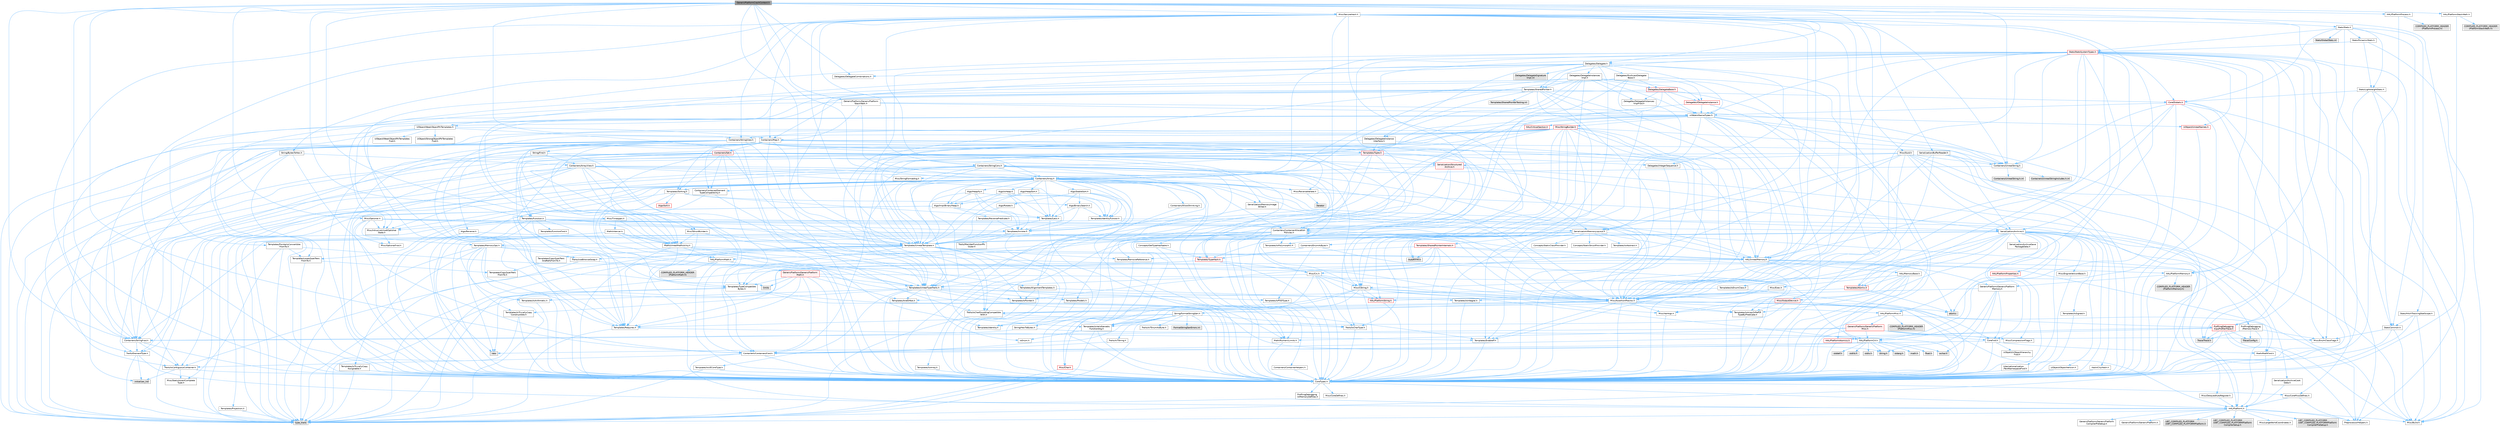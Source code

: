 digraph "GenericPlatformCrashContext.h"
{
 // INTERACTIVE_SVG=YES
 // LATEX_PDF_SIZE
  bgcolor="transparent";
  edge [fontname=Helvetica,fontsize=10,labelfontname=Helvetica,labelfontsize=10];
  node [fontname=Helvetica,fontsize=10,shape=box,height=0.2,width=0.4];
  Node1 [id="Node000001",label="GenericPlatformCrashContext.h",height=0.2,width=0.4,color="gray40", fillcolor="grey60", style="filled", fontcolor="black",tooltip=" "];
  Node1 -> Node2 [id="edge1_Node000001_Node000002",color="steelblue1",style="solid",tooltip=" "];
  Node2 [id="Node000002",label="Containers/Array.h",height=0.2,width=0.4,color="grey40", fillcolor="white", style="filled",URL="$df/dd0/Array_8h.html",tooltip=" "];
  Node2 -> Node3 [id="edge2_Node000002_Node000003",color="steelblue1",style="solid",tooltip=" "];
  Node3 [id="Node000003",label="CoreTypes.h",height=0.2,width=0.4,color="grey40", fillcolor="white", style="filled",URL="$dc/dec/CoreTypes_8h.html",tooltip=" "];
  Node3 -> Node4 [id="edge3_Node000003_Node000004",color="steelblue1",style="solid",tooltip=" "];
  Node4 [id="Node000004",label="HAL/Platform.h",height=0.2,width=0.4,color="grey40", fillcolor="white", style="filled",URL="$d9/dd0/Platform_8h.html",tooltip=" "];
  Node4 -> Node5 [id="edge4_Node000004_Node000005",color="steelblue1",style="solid",tooltip=" "];
  Node5 [id="Node000005",label="Misc/Build.h",height=0.2,width=0.4,color="grey40", fillcolor="white", style="filled",URL="$d3/dbb/Build_8h.html",tooltip=" "];
  Node4 -> Node6 [id="edge5_Node000004_Node000006",color="steelblue1",style="solid",tooltip=" "];
  Node6 [id="Node000006",label="Misc/LargeWorldCoordinates.h",height=0.2,width=0.4,color="grey40", fillcolor="white", style="filled",URL="$d2/dcb/LargeWorldCoordinates_8h.html",tooltip=" "];
  Node4 -> Node7 [id="edge6_Node000004_Node000007",color="steelblue1",style="solid",tooltip=" "];
  Node7 [id="Node000007",label="type_traits",height=0.2,width=0.4,color="grey60", fillcolor="#E0E0E0", style="filled",tooltip=" "];
  Node4 -> Node8 [id="edge7_Node000004_Node000008",color="steelblue1",style="solid",tooltip=" "];
  Node8 [id="Node000008",label="PreprocessorHelpers.h",height=0.2,width=0.4,color="grey40", fillcolor="white", style="filled",URL="$db/ddb/PreprocessorHelpers_8h.html",tooltip=" "];
  Node4 -> Node9 [id="edge8_Node000004_Node000009",color="steelblue1",style="solid",tooltip=" "];
  Node9 [id="Node000009",label="UBT_COMPILED_PLATFORM\l/UBT_COMPILED_PLATFORMPlatform\lCompilerPreSetup.h",height=0.2,width=0.4,color="grey60", fillcolor="#E0E0E0", style="filled",tooltip=" "];
  Node4 -> Node10 [id="edge9_Node000004_Node000010",color="steelblue1",style="solid",tooltip=" "];
  Node10 [id="Node000010",label="GenericPlatform/GenericPlatform\lCompilerPreSetup.h",height=0.2,width=0.4,color="grey40", fillcolor="white", style="filled",URL="$d9/dc8/GenericPlatformCompilerPreSetup_8h.html",tooltip=" "];
  Node4 -> Node11 [id="edge10_Node000004_Node000011",color="steelblue1",style="solid",tooltip=" "];
  Node11 [id="Node000011",label="GenericPlatform/GenericPlatform.h",height=0.2,width=0.4,color="grey40", fillcolor="white", style="filled",URL="$d6/d84/GenericPlatform_8h.html",tooltip=" "];
  Node4 -> Node12 [id="edge11_Node000004_Node000012",color="steelblue1",style="solid",tooltip=" "];
  Node12 [id="Node000012",label="UBT_COMPILED_PLATFORM\l/UBT_COMPILED_PLATFORMPlatform.h",height=0.2,width=0.4,color="grey60", fillcolor="#E0E0E0", style="filled",tooltip=" "];
  Node4 -> Node13 [id="edge12_Node000004_Node000013",color="steelblue1",style="solid",tooltip=" "];
  Node13 [id="Node000013",label="UBT_COMPILED_PLATFORM\l/UBT_COMPILED_PLATFORMPlatform\lCompilerSetup.h",height=0.2,width=0.4,color="grey60", fillcolor="#E0E0E0", style="filled",tooltip=" "];
  Node3 -> Node14 [id="edge13_Node000003_Node000014",color="steelblue1",style="solid",tooltip=" "];
  Node14 [id="Node000014",label="ProfilingDebugging\l/UMemoryDefines.h",height=0.2,width=0.4,color="grey40", fillcolor="white", style="filled",URL="$d2/da2/UMemoryDefines_8h.html",tooltip=" "];
  Node3 -> Node15 [id="edge14_Node000003_Node000015",color="steelblue1",style="solid",tooltip=" "];
  Node15 [id="Node000015",label="Misc/CoreMiscDefines.h",height=0.2,width=0.4,color="grey40", fillcolor="white", style="filled",URL="$da/d38/CoreMiscDefines_8h.html",tooltip=" "];
  Node15 -> Node4 [id="edge15_Node000015_Node000004",color="steelblue1",style="solid",tooltip=" "];
  Node15 -> Node8 [id="edge16_Node000015_Node000008",color="steelblue1",style="solid",tooltip=" "];
  Node3 -> Node16 [id="edge17_Node000003_Node000016",color="steelblue1",style="solid",tooltip=" "];
  Node16 [id="Node000016",label="Misc/CoreDefines.h",height=0.2,width=0.4,color="grey40", fillcolor="white", style="filled",URL="$d3/dd2/CoreDefines_8h.html",tooltip=" "];
  Node2 -> Node17 [id="edge18_Node000002_Node000017",color="steelblue1",style="solid",tooltip=" "];
  Node17 [id="Node000017",label="Misc/AssertionMacros.h",height=0.2,width=0.4,color="grey40", fillcolor="white", style="filled",URL="$d0/dfa/AssertionMacros_8h.html",tooltip=" "];
  Node17 -> Node3 [id="edge19_Node000017_Node000003",color="steelblue1",style="solid",tooltip=" "];
  Node17 -> Node4 [id="edge20_Node000017_Node000004",color="steelblue1",style="solid",tooltip=" "];
  Node17 -> Node18 [id="edge21_Node000017_Node000018",color="steelblue1",style="solid",tooltip=" "];
  Node18 [id="Node000018",label="HAL/PlatformMisc.h",height=0.2,width=0.4,color="grey40", fillcolor="white", style="filled",URL="$d0/df5/PlatformMisc_8h.html",tooltip=" "];
  Node18 -> Node3 [id="edge22_Node000018_Node000003",color="steelblue1",style="solid",tooltip=" "];
  Node18 -> Node19 [id="edge23_Node000018_Node000019",color="steelblue1",style="solid",tooltip=" "];
  Node19 [id="Node000019",label="GenericPlatform/GenericPlatform\lMisc.h",height=0.2,width=0.4,color="red", fillcolor="#FFF0F0", style="filled",URL="$db/d9a/GenericPlatformMisc_8h.html",tooltip=" "];
  Node19 -> Node20 [id="edge24_Node000019_Node000020",color="steelblue1",style="solid",tooltip=" "];
  Node20 [id="Node000020",label="Containers/StringFwd.h",height=0.2,width=0.4,color="grey40", fillcolor="white", style="filled",URL="$df/d37/StringFwd_8h.html",tooltip=" "];
  Node20 -> Node3 [id="edge25_Node000020_Node000003",color="steelblue1",style="solid",tooltip=" "];
  Node20 -> Node21 [id="edge26_Node000020_Node000021",color="steelblue1",style="solid",tooltip=" "];
  Node21 [id="Node000021",label="Traits/ElementType.h",height=0.2,width=0.4,color="grey40", fillcolor="white", style="filled",URL="$d5/d4f/ElementType_8h.html",tooltip=" "];
  Node21 -> Node4 [id="edge27_Node000021_Node000004",color="steelblue1",style="solid",tooltip=" "];
  Node21 -> Node22 [id="edge28_Node000021_Node000022",color="steelblue1",style="solid",tooltip=" "];
  Node22 [id="Node000022",label="initializer_list",height=0.2,width=0.4,color="grey60", fillcolor="#E0E0E0", style="filled",tooltip=" "];
  Node21 -> Node7 [id="edge29_Node000021_Node000007",color="steelblue1",style="solid",tooltip=" "];
  Node20 -> Node23 [id="edge30_Node000020_Node000023",color="steelblue1",style="solid",tooltip=" "];
  Node23 [id="Node000023",label="Traits/IsContiguousContainer.h",height=0.2,width=0.4,color="grey40", fillcolor="white", style="filled",URL="$d5/d3c/IsContiguousContainer_8h.html",tooltip=" "];
  Node23 -> Node3 [id="edge31_Node000023_Node000003",color="steelblue1",style="solid",tooltip=" "];
  Node23 -> Node24 [id="edge32_Node000023_Node000024",color="steelblue1",style="solid",tooltip=" "];
  Node24 [id="Node000024",label="Misc/StaticAssertComplete\lType.h",height=0.2,width=0.4,color="grey40", fillcolor="white", style="filled",URL="$d5/d4e/StaticAssertCompleteType_8h.html",tooltip=" "];
  Node23 -> Node22 [id="edge33_Node000023_Node000022",color="steelblue1",style="solid",tooltip=" "];
  Node19 -> Node25 [id="edge34_Node000019_Node000025",color="steelblue1",style="solid",tooltip=" "];
  Node25 [id="Node000025",label="CoreFwd.h",height=0.2,width=0.4,color="grey40", fillcolor="white", style="filled",URL="$d1/d1e/CoreFwd_8h.html",tooltip=" "];
  Node25 -> Node3 [id="edge35_Node000025_Node000003",color="steelblue1",style="solid",tooltip=" "];
  Node25 -> Node26 [id="edge36_Node000025_Node000026",color="steelblue1",style="solid",tooltip=" "];
  Node26 [id="Node000026",label="Containers/ContainersFwd.h",height=0.2,width=0.4,color="grey40", fillcolor="white", style="filled",URL="$d4/d0a/ContainersFwd_8h.html",tooltip=" "];
  Node26 -> Node4 [id="edge37_Node000026_Node000004",color="steelblue1",style="solid",tooltip=" "];
  Node26 -> Node3 [id="edge38_Node000026_Node000003",color="steelblue1",style="solid",tooltip=" "];
  Node26 -> Node23 [id="edge39_Node000026_Node000023",color="steelblue1",style="solid",tooltip=" "];
  Node25 -> Node27 [id="edge40_Node000025_Node000027",color="steelblue1",style="solid",tooltip=" "];
  Node27 [id="Node000027",label="Math/MathFwd.h",height=0.2,width=0.4,color="grey40", fillcolor="white", style="filled",URL="$d2/d10/MathFwd_8h.html",tooltip=" "];
  Node27 -> Node4 [id="edge41_Node000027_Node000004",color="steelblue1",style="solid",tooltip=" "];
  Node25 -> Node28 [id="edge42_Node000025_Node000028",color="steelblue1",style="solid",tooltip=" "];
  Node28 [id="Node000028",label="UObject/UObjectHierarchy\lFwd.h",height=0.2,width=0.4,color="grey40", fillcolor="white", style="filled",URL="$d3/d13/UObjectHierarchyFwd_8h.html",tooltip=" "];
  Node19 -> Node3 [id="edge43_Node000019_Node000003",color="steelblue1",style="solid",tooltip=" "];
  Node19 -> Node30 [id="edge44_Node000019_Node000030",color="steelblue1",style="solid",tooltip=" "];
  Node30 [id="Node000030",label="HAL/PlatformCrt.h",height=0.2,width=0.4,color="grey40", fillcolor="white", style="filled",URL="$d8/d75/PlatformCrt_8h.html",tooltip=" "];
  Node30 -> Node31 [id="edge45_Node000030_Node000031",color="steelblue1",style="solid",tooltip=" "];
  Node31 [id="Node000031",label="new",height=0.2,width=0.4,color="grey60", fillcolor="#E0E0E0", style="filled",tooltip=" "];
  Node30 -> Node32 [id="edge46_Node000030_Node000032",color="steelblue1",style="solid",tooltip=" "];
  Node32 [id="Node000032",label="wchar.h",height=0.2,width=0.4,color="grey60", fillcolor="#E0E0E0", style="filled",tooltip=" "];
  Node30 -> Node33 [id="edge47_Node000030_Node000033",color="steelblue1",style="solid",tooltip=" "];
  Node33 [id="Node000033",label="stddef.h",height=0.2,width=0.4,color="grey60", fillcolor="#E0E0E0", style="filled",tooltip=" "];
  Node30 -> Node34 [id="edge48_Node000030_Node000034",color="steelblue1",style="solid",tooltip=" "];
  Node34 [id="Node000034",label="stdlib.h",height=0.2,width=0.4,color="grey60", fillcolor="#E0E0E0", style="filled",tooltip=" "];
  Node30 -> Node35 [id="edge49_Node000030_Node000035",color="steelblue1",style="solid",tooltip=" "];
  Node35 [id="Node000035",label="stdio.h",height=0.2,width=0.4,color="grey60", fillcolor="#E0E0E0", style="filled",tooltip=" "];
  Node30 -> Node36 [id="edge50_Node000030_Node000036",color="steelblue1",style="solid",tooltip=" "];
  Node36 [id="Node000036",label="stdarg.h",height=0.2,width=0.4,color="grey60", fillcolor="#E0E0E0", style="filled",tooltip=" "];
  Node30 -> Node37 [id="edge51_Node000030_Node000037",color="steelblue1",style="solid",tooltip=" "];
  Node37 [id="Node000037",label="math.h",height=0.2,width=0.4,color="grey60", fillcolor="#E0E0E0", style="filled",tooltip=" "];
  Node30 -> Node38 [id="edge52_Node000030_Node000038",color="steelblue1",style="solid",tooltip=" "];
  Node38 [id="Node000038",label="float.h",height=0.2,width=0.4,color="grey60", fillcolor="#E0E0E0", style="filled",tooltip=" "];
  Node30 -> Node39 [id="edge53_Node000030_Node000039",color="steelblue1",style="solid",tooltip=" "];
  Node39 [id="Node000039",label="string.h",height=0.2,width=0.4,color="grey60", fillcolor="#E0E0E0", style="filled",tooltip=" "];
  Node19 -> Node40 [id="edge54_Node000019_Node000040",color="steelblue1",style="solid",tooltip=" "];
  Node40 [id="Node000040",label="Math/NumericLimits.h",height=0.2,width=0.4,color="grey40", fillcolor="white", style="filled",URL="$df/d1b/NumericLimits_8h.html",tooltip=" "];
  Node40 -> Node3 [id="edge55_Node000040_Node000003",color="steelblue1",style="solid",tooltip=" "];
  Node19 -> Node41 [id="edge56_Node000019_Node000041",color="steelblue1",style="solid",tooltip=" "];
  Node41 [id="Node000041",label="Misc/CompressionFlags.h",height=0.2,width=0.4,color="grey40", fillcolor="white", style="filled",URL="$d9/d76/CompressionFlags_8h.html",tooltip=" "];
  Node19 -> Node42 [id="edge57_Node000019_Node000042",color="steelblue1",style="solid",tooltip=" "];
  Node42 [id="Node000042",label="Misc/EnumClassFlags.h",height=0.2,width=0.4,color="grey40", fillcolor="white", style="filled",URL="$d8/de7/EnumClassFlags_8h.html",tooltip=" "];
  Node18 -> Node45 [id="edge58_Node000018_Node000045",color="steelblue1",style="solid",tooltip=" "];
  Node45 [id="Node000045",label="COMPILED_PLATFORM_HEADER\l(PlatformMisc.h)",height=0.2,width=0.4,color="grey60", fillcolor="#E0E0E0", style="filled",tooltip=" "];
  Node18 -> Node46 [id="edge59_Node000018_Node000046",color="steelblue1",style="solid",tooltip=" "];
  Node46 [id="Node000046",label="ProfilingDebugging\l/CpuProfilerTrace.h",height=0.2,width=0.4,color="red", fillcolor="#FFF0F0", style="filled",URL="$da/dcb/CpuProfilerTrace_8h.html",tooltip=" "];
  Node46 -> Node3 [id="edge60_Node000046_Node000003",color="steelblue1",style="solid",tooltip=" "];
  Node46 -> Node26 [id="edge61_Node000046_Node000026",color="steelblue1",style="solid",tooltip=" "];
  Node46 -> Node47 [id="edge62_Node000046_Node000047",color="steelblue1",style="solid",tooltip=" "];
  Node47 [id="Node000047",label="HAL/PlatformAtomics.h",height=0.2,width=0.4,color="red", fillcolor="#FFF0F0", style="filled",URL="$d3/d36/PlatformAtomics_8h.html",tooltip=" "];
  Node47 -> Node3 [id="edge63_Node000047_Node000003",color="steelblue1",style="solid",tooltip=" "];
  Node46 -> Node8 [id="edge64_Node000046_Node000008",color="steelblue1",style="solid",tooltip=" "];
  Node46 -> Node5 [id="edge65_Node000046_Node000005",color="steelblue1",style="solid",tooltip=" "];
  Node46 -> Node50 [id="edge66_Node000046_Node000050",color="steelblue1",style="solid",tooltip=" "];
  Node50 [id="Node000050",label="Trace/Config.h",height=0.2,width=0.4,color="grey60", fillcolor="#E0E0E0", style="filled",tooltip=" "];
  Node46 -> Node53 [id="edge67_Node000046_Node000053",color="steelblue1",style="solid",tooltip=" "];
  Node53 [id="Node000053",label="Trace/Trace.h",height=0.2,width=0.4,color="grey60", fillcolor="#E0E0E0", style="filled",tooltip=" "];
  Node17 -> Node8 [id="edge68_Node000017_Node000008",color="steelblue1",style="solid",tooltip=" "];
  Node17 -> Node54 [id="edge69_Node000017_Node000054",color="steelblue1",style="solid",tooltip=" "];
  Node54 [id="Node000054",label="Templates/EnableIf.h",height=0.2,width=0.4,color="grey40", fillcolor="white", style="filled",URL="$d7/d60/EnableIf_8h.html",tooltip=" "];
  Node54 -> Node3 [id="edge70_Node000054_Node000003",color="steelblue1",style="solid",tooltip=" "];
  Node17 -> Node55 [id="edge71_Node000017_Node000055",color="steelblue1",style="solid",tooltip=" "];
  Node55 [id="Node000055",label="Templates/IsArrayOrRefOf\lTypeByPredicate.h",height=0.2,width=0.4,color="grey40", fillcolor="white", style="filled",URL="$d6/da1/IsArrayOrRefOfTypeByPredicate_8h.html",tooltip=" "];
  Node55 -> Node3 [id="edge72_Node000055_Node000003",color="steelblue1",style="solid",tooltip=" "];
  Node17 -> Node56 [id="edge73_Node000017_Node000056",color="steelblue1",style="solid",tooltip=" "];
  Node56 [id="Node000056",label="Templates/IsValidVariadic\lFunctionArg.h",height=0.2,width=0.4,color="grey40", fillcolor="white", style="filled",URL="$d0/dc8/IsValidVariadicFunctionArg_8h.html",tooltip=" "];
  Node56 -> Node3 [id="edge74_Node000056_Node000003",color="steelblue1",style="solid",tooltip=" "];
  Node56 -> Node57 [id="edge75_Node000056_Node000057",color="steelblue1",style="solid",tooltip=" "];
  Node57 [id="Node000057",label="IsEnum.h",height=0.2,width=0.4,color="grey40", fillcolor="white", style="filled",URL="$d4/de5/IsEnum_8h.html",tooltip=" "];
  Node56 -> Node7 [id="edge76_Node000056_Node000007",color="steelblue1",style="solid",tooltip=" "];
  Node17 -> Node58 [id="edge77_Node000017_Node000058",color="steelblue1",style="solid",tooltip=" "];
  Node58 [id="Node000058",label="Traits/IsCharEncodingCompatible\lWith.h",height=0.2,width=0.4,color="grey40", fillcolor="white", style="filled",URL="$df/dd1/IsCharEncodingCompatibleWith_8h.html",tooltip=" "];
  Node58 -> Node7 [id="edge78_Node000058_Node000007",color="steelblue1",style="solid",tooltip=" "];
  Node58 -> Node59 [id="edge79_Node000058_Node000059",color="steelblue1",style="solid",tooltip=" "];
  Node59 [id="Node000059",label="Traits/IsCharType.h",height=0.2,width=0.4,color="grey40", fillcolor="white", style="filled",URL="$db/d51/IsCharType_8h.html",tooltip=" "];
  Node59 -> Node3 [id="edge80_Node000059_Node000003",color="steelblue1",style="solid",tooltip=" "];
  Node17 -> Node60 [id="edge81_Node000017_Node000060",color="steelblue1",style="solid",tooltip=" "];
  Node60 [id="Node000060",label="Misc/VarArgs.h",height=0.2,width=0.4,color="grey40", fillcolor="white", style="filled",URL="$d5/d6f/VarArgs_8h.html",tooltip=" "];
  Node60 -> Node3 [id="edge82_Node000060_Node000003",color="steelblue1",style="solid",tooltip=" "];
  Node17 -> Node61 [id="edge83_Node000017_Node000061",color="steelblue1",style="solid",tooltip=" "];
  Node61 [id="Node000061",label="String/FormatStringSan.h",height=0.2,width=0.4,color="grey40", fillcolor="white", style="filled",URL="$d3/d8b/FormatStringSan_8h.html",tooltip=" "];
  Node61 -> Node7 [id="edge84_Node000061_Node000007",color="steelblue1",style="solid",tooltip=" "];
  Node61 -> Node3 [id="edge85_Node000061_Node000003",color="steelblue1",style="solid",tooltip=" "];
  Node61 -> Node62 [id="edge86_Node000061_Node000062",color="steelblue1",style="solid",tooltip=" "];
  Node62 [id="Node000062",label="Templates/Requires.h",height=0.2,width=0.4,color="grey40", fillcolor="white", style="filled",URL="$dc/d96/Requires_8h.html",tooltip=" "];
  Node62 -> Node54 [id="edge87_Node000062_Node000054",color="steelblue1",style="solid",tooltip=" "];
  Node62 -> Node7 [id="edge88_Node000062_Node000007",color="steelblue1",style="solid",tooltip=" "];
  Node61 -> Node63 [id="edge89_Node000061_Node000063",color="steelblue1",style="solid",tooltip=" "];
  Node63 [id="Node000063",label="Templates/Identity.h",height=0.2,width=0.4,color="grey40", fillcolor="white", style="filled",URL="$d0/dd5/Identity_8h.html",tooltip=" "];
  Node61 -> Node56 [id="edge90_Node000061_Node000056",color="steelblue1",style="solid",tooltip=" "];
  Node61 -> Node59 [id="edge91_Node000061_Node000059",color="steelblue1",style="solid",tooltip=" "];
  Node61 -> Node64 [id="edge92_Node000061_Node000064",color="steelblue1",style="solid",tooltip=" "];
  Node64 [id="Node000064",label="Traits/IsTEnumAsByte.h",height=0.2,width=0.4,color="grey40", fillcolor="white", style="filled",URL="$d1/de6/IsTEnumAsByte_8h.html",tooltip=" "];
  Node61 -> Node65 [id="edge93_Node000061_Node000065",color="steelblue1",style="solid",tooltip=" "];
  Node65 [id="Node000065",label="Traits/IsTString.h",height=0.2,width=0.4,color="grey40", fillcolor="white", style="filled",URL="$d0/df8/IsTString_8h.html",tooltip=" "];
  Node65 -> Node26 [id="edge94_Node000065_Node000026",color="steelblue1",style="solid",tooltip=" "];
  Node61 -> Node26 [id="edge95_Node000061_Node000026",color="steelblue1",style="solid",tooltip=" "];
  Node61 -> Node66 [id="edge96_Node000061_Node000066",color="steelblue1",style="solid",tooltip=" "];
  Node66 [id="Node000066",label="FormatStringSanErrors.inl",height=0.2,width=0.4,color="grey60", fillcolor="#E0E0E0", style="filled",tooltip=" "];
  Node17 -> Node67 [id="edge97_Node000017_Node000067",color="steelblue1",style="solid",tooltip=" "];
  Node67 [id="Node000067",label="atomic",height=0.2,width=0.4,color="grey60", fillcolor="#E0E0E0", style="filled",tooltip=" "];
  Node2 -> Node68 [id="edge98_Node000002_Node000068",color="steelblue1",style="solid",tooltip=" "];
  Node68 [id="Node000068",label="Misc/IntrusiveUnsetOptional\lState.h",height=0.2,width=0.4,color="grey40", fillcolor="white", style="filled",URL="$d2/d0a/IntrusiveUnsetOptionalState_8h.html",tooltip=" "];
  Node68 -> Node69 [id="edge99_Node000068_Node000069",color="steelblue1",style="solid",tooltip=" "];
  Node69 [id="Node000069",label="Misc/OptionalFwd.h",height=0.2,width=0.4,color="grey40", fillcolor="white", style="filled",URL="$dc/d50/OptionalFwd_8h.html",tooltip=" "];
  Node2 -> Node70 [id="edge100_Node000002_Node000070",color="steelblue1",style="solid",tooltip=" "];
  Node70 [id="Node000070",label="Misc/ReverseIterate.h",height=0.2,width=0.4,color="grey40", fillcolor="white", style="filled",URL="$db/de3/ReverseIterate_8h.html",tooltip=" "];
  Node70 -> Node4 [id="edge101_Node000070_Node000004",color="steelblue1",style="solid",tooltip=" "];
  Node70 -> Node71 [id="edge102_Node000070_Node000071",color="steelblue1",style="solid",tooltip=" "];
  Node71 [id="Node000071",label="iterator",height=0.2,width=0.4,color="grey60", fillcolor="#E0E0E0", style="filled",tooltip=" "];
  Node2 -> Node72 [id="edge103_Node000002_Node000072",color="steelblue1",style="solid",tooltip=" "];
  Node72 [id="Node000072",label="HAL/UnrealMemory.h",height=0.2,width=0.4,color="grey40", fillcolor="white", style="filled",URL="$d9/d96/UnrealMemory_8h.html",tooltip=" "];
  Node72 -> Node3 [id="edge104_Node000072_Node000003",color="steelblue1",style="solid",tooltip=" "];
  Node72 -> Node73 [id="edge105_Node000072_Node000073",color="steelblue1",style="solid",tooltip=" "];
  Node73 [id="Node000073",label="GenericPlatform/GenericPlatform\lMemory.h",height=0.2,width=0.4,color="grey40", fillcolor="white", style="filled",URL="$dd/d22/GenericPlatformMemory_8h.html",tooltip=" "];
  Node73 -> Node25 [id="edge106_Node000073_Node000025",color="steelblue1",style="solid",tooltip=" "];
  Node73 -> Node3 [id="edge107_Node000073_Node000003",color="steelblue1",style="solid",tooltip=" "];
  Node73 -> Node74 [id="edge108_Node000073_Node000074",color="steelblue1",style="solid",tooltip=" "];
  Node74 [id="Node000074",label="HAL/PlatformString.h",height=0.2,width=0.4,color="red", fillcolor="#FFF0F0", style="filled",URL="$db/db5/PlatformString_8h.html",tooltip=" "];
  Node74 -> Node3 [id="edge109_Node000074_Node000003",color="steelblue1",style="solid",tooltip=" "];
  Node73 -> Node39 [id="edge110_Node000073_Node000039",color="steelblue1",style="solid",tooltip=" "];
  Node73 -> Node32 [id="edge111_Node000073_Node000032",color="steelblue1",style="solid",tooltip=" "];
  Node72 -> Node76 [id="edge112_Node000072_Node000076",color="steelblue1",style="solid",tooltip=" "];
  Node76 [id="Node000076",label="HAL/MemoryBase.h",height=0.2,width=0.4,color="grey40", fillcolor="white", style="filled",URL="$d6/d9f/MemoryBase_8h.html",tooltip=" "];
  Node76 -> Node3 [id="edge113_Node000076_Node000003",color="steelblue1",style="solid",tooltip=" "];
  Node76 -> Node47 [id="edge114_Node000076_Node000047",color="steelblue1",style="solid",tooltip=" "];
  Node76 -> Node30 [id="edge115_Node000076_Node000030",color="steelblue1",style="solid",tooltip=" "];
  Node76 -> Node77 [id="edge116_Node000076_Node000077",color="steelblue1",style="solid",tooltip=" "];
  Node77 [id="Node000077",label="Misc/Exec.h",height=0.2,width=0.4,color="grey40", fillcolor="white", style="filled",URL="$de/ddb/Exec_8h.html",tooltip=" "];
  Node77 -> Node3 [id="edge117_Node000077_Node000003",color="steelblue1",style="solid",tooltip=" "];
  Node77 -> Node17 [id="edge118_Node000077_Node000017",color="steelblue1",style="solid",tooltip=" "];
  Node76 -> Node78 [id="edge119_Node000076_Node000078",color="steelblue1",style="solid",tooltip=" "];
  Node78 [id="Node000078",label="Misc/OutputDevice.h",height=0.2,width=0.4,color="red", fillcolor="#FFF0F0", style="filled",URL="$d7/d32/OutputDevice_8h.html",tooltip=" "];
  Node78 -> Node25 [id="edge120_Node000078_Node000025",color="steelblue1",style="solid",tooltip=" "];
  Node78 -> Node3 [id="edge121_Node000078_Node000003",color="steelblue1",style="solid",tooltip=" "];
  Node78 -> Node60 [id="edge122_Node000078_Node000060",color="steelblue1",style="solid",tooltip=" "];
  Node78 -> Node55 [id="edge123_Node000078_Node000055",color="steelblue1",style="solid",tooltip=" "];
  Node78 -> Node56 [id="edge124_Node000078_Node000056",color="steelblue1",style="solid",tooltip=" "];
  Node78 -> Node58 [id="edge125_Node000078_Node000058",color="steelblue1",style="solid",tooltip=" "];
  Node76 -> Node80 [id="edge126_Node000076_Node000080",color="steelblue1",style="solid",tooltip=" "];
  Node80 [id="Node000080",label="Templates/Atomic.h",height=0.2,width=0.4,color="red", fillcolor="#FFF0F0", style="filled",URL="$d3/d91/Atomic_8h.html",tooltip=" "];
  Node80 -> Node83 [id="edge127_Node000080_Node000083",color="steelblue1",style="solid",tooltip=" "];
  Node83 [id="Node000083",label="Templates/IsIntegral.h",height=0.2,width=0.4,color="grey40", fillcolor="white", style="filled",URL="$da/d64/IsIntegral_8h.html",tooltip=" "];
  Node83 -> Node3 [id="edge128_Node000083_Node000003",color="steelblue1",style="solid",tooltip=" "];
  Node80 -> Node67 [id="edge129_Node000080_Node000067",color="steelblue1",style="solid",tooltip=" "];
  Node72 -> Node89 [id="edge130_Node000072_Node000089",color="steelblue1",style="solid",tooltip=" "];
  Node89 [id="Node000089",label="HAL/PlatformMemory.h",height=0.2,width=0.4,color="grey40", fillcolor="white", style="filled",URL="$de/d68/PlatformMemory_8h.html",tooltip=" "];
  Node89 -> Node3 [id="edge131_Node000089_Node000003",color="steelblue1",style="solid",tooltip=" "];
  Node89 -> Node73 [id="edge132_Node000089_Node000073",color="steelblue1",style="solid",tooltip=" "];
  Node89 -> Node90 [id="edge133_Node000089_Node000090",color="steelblue1",style="solid",tooltip=" "];
  Node90 [id="Node000090",label="COMPILED_PLATFORM_HEADER\l(PlatformMemory.h)",height=0.2,width=0.4,color="grey60", fillcolor="#E0E0E0", style="filled",tooltip=" "];
  Node72 -> Node91 [id="edge134_Node000072_Node000091",color="steelblue1",style="solid",tooltip=" "];
  Node91 [id="Node000091",label="ProfilingDebugging\l/MemoryTrace.h",height=0.2,width=0.4,color="grey40", fillcolor="white", style="filled",URL="$da/dd7/MemoryTrace_8h.html",tooltip=" "];
  Node91 -> Node4 [id="edge135_Node000091_Node000004",color="steelblue1",style="solid",tooltip=" "];
  Node91 -> Node42 [id="edge136_Node000091_Node000042",color="steelblue1",style="solid",tooltip=" "];
  Node91 -> Node50 [id="edge137_Node000091_Node000050",color="steelblue1",style="solid",tooltip=" "];
  Node91 -> Node53 [id="edge138_Node000091_Node000053",color="steelblue1",style="solid",tooltip=" "];
  Node72 -> Node92 [id="edge139_Node000072_Node000092",color="steelblue1",style="solid",tooltip=" "];
  Node92 [id="Node000092",label="Templates/IsPointer.h",height=0.2,width=0.4,color="grey40", fillcolor="white", style="filled",URL="$d7/d05/IsPointer_8h.html",tooltip=" "];
  Node92 -> Node3 [id="edge140_Node000092_Node000003",color="steelblue1",style="solid",tooltip=" "];
  Node2 -> Node93 [id="edge141_Node000002_Node000093",color="steelblue1",style="solid",tooltip=" "];
  Node93 [id="Node000093",label="Templates/UnrealTypeTraits.h",height=0.2,width=0.4,color="grey40", fillcolor="white", style="filled",URL="$d2/d2d/UnrealTypeTraits_8h.html",tooltip=" "];
  Node93 -> Node3 [id="edge142_Node000093_Node000003",color="steelblue1",style="solid",tooltip=" "];
  Node93 -> Node92 [id="edge143_Node000093_Node000092",color="steelblue1",style="solid",tooltip=" "];
  Node93 -> Node17 [id="edge144_Node000093_Node000017",color="steelblue1",style="solid",tooltip=" "];
  Node93 -> Node85 [id="edge145_Node000093_Node000085",color="steelblue1",style="solid",tooltip=" "];
  Node85 [id="Node000085",label="Templates/AndOrNot.h",height=0.2,width=0.4,color="grey40", fillcolor="white", style="filled",URL="$db/d0a/AndOrNot_8h.html",tooltip=" "];
  Node85 -> Node3 [id="edge146_Node000085_Node000003",color="steelblue1",style="solid",tooltip=" "];
  Node93 -> Node54 [id="edge147_Node000093_Node000054",color="steelblue1",style="solid",tooltip=" "];
  Node93 -> Node94 [id="edge148_Node000093_Node000094",color="steelblue1",style="solid",tooltip=" "];
  Node94 [id="Node000094",label="Templates/IsArithmetic.h",height=0.2,width=0.4,color="grey40", fillcolor="white", style="filled",URL="$d2/d5d/IsArithmetic_8h.html",tooltip=" "];
  Node94 -> Node3 [id="edge149_Node000094_Node000003",color="steelblue1",style="solid",tooltip=" "];
  Node93 -> Node57 [id="edge150_Node000093_Node000057",color="steelblue1",style="solid",tooltip=" "];
  Node93 -> Node95 [id="edge151_Node000093_Node000095",color="steelblue1",style="solid",tooltip=" "];
  Node95 [id="Node000095",label="Templates/Models.h",height=0.2,width=0.4,color="grey40", fillcolor="white", style="filled",URL="$d3/d0c/Models_8h.html",tooltip=" "];
  Node95 -> Node63 [id="edge152_Node000095_Node000063",color="steelblue1",style="solid",tooltip=" "];
  Node93 -> Node96 [id="edge153_Node000093_Node000096",color="steelblue1",style="solid",tooltip=" "];
  Node96 [id="Node000096",label="Templates/IsPODType.h",height=0.2,width=0.4,color="grey40", fillcolor="white", style="filled",URL="$d7/db1/IsPODType_8h.html",tooltip=" "];
  Node96 -> Node3 [id="edge154_Node000096_Node000003",color="steelblue1",style="solid",tooltip=" "];
  Node93 -> Node97 [id="edge155_Node000093_Node000097",color="steelblue1",style="solid",tooltip=" "];
  Node97 [id="Node000097",label="Templates/IsUECoreType.h",height=0.2,width=0.4,color="grey40", fillcolor="white", style="filled",URL="$d1/db8/IsUECoreType_8h.html",tooltip=" "];
  Node97 -> Node3 [id="edge156_Node000097_Node000003",color="steelblue1",style="solid",tooltip=" "];
  Node97 -> Node7 [id="edge157_Node000097_Node000007",color="steelblue1",style="solid",tooltip=" "];
  Node93 -> Node86 [id="edge158_Node000093_Node000086",color="steelblue1",style="solid",tooltip=" "];
  Node86 [id="Node000086",label="Templates/IsTriviallyCopy\lConstructible.h",height=0.2,width=0.4,color="grey40", fillcolor="white", style="filled",URL="$d3/d78/IsTriviallyCopyConstructible_8h.html",tooltip=" "];
  Node86 -> Node3 [id="edge159_Node000086_Node000003",color="steelblue1",style="solid",tooltip=" "];
  Node86 -> Node7 [id="edge160_Node000086_Node000007",color="steelblue1",style="solid",tooltip=" "];
  Node2 -> Node98 [id="edge161_Node000002_Node000098",color="steelblue1",style="solid",tooltip=" "];
  Node98 [id="Node000098",label="Templates/UnrealTemplate.h",height=0.2,width=0.4,color="grey40", fillcolor="white", style="filled",URL="$d4/d24/UnrealTemplate_8h.html",tooltip=" "];
  Node98 -> Node3 [id="edge162_Node000098_Node000003",color="steelblue1",style="solid",tooltip=" "];
  Node98 -> Node92 [id="edge163_Node000098_Node000092",color="steelblue1",style="solid",tooltip=" "];
  Node98 -> Node72 [id="edge164_Node000098_Node000072",color="steelblue1",style="solid",tooltip=" "];
  Node98 -> Node99 [id="edge165_Node000098_Node000099",color="steelblue1",style="solid",tooltip=" "];
  Node99 [id="Node000099",label="Templates/CopyQualifiers\lAndRefsFromTo.h",height=0.2,width=0.4,color="grey40", fillcolor="white", style="filled",URL="$d3/db3/CopyQualifiersAndRefsFromTo_8h.html",tooltip=" "];
  Node99 -> Node100 [id="edge166_Node000099_Node000100",color="steelblue1",style="solid",tooltip=" "];
  Node100 [id="Node000100",label="Templates/CopyQualifiers\lFromTo.h",height=0.2,width=0.4,color="grey40", fillcolor="white", style="filled",URL="$d5/db4/CopyQualifiersFromTo_8h.html",tooltip=" "];
  Node98 -> Node93 [id="edge167_Node000098_Node000093",color="steelblue1",style="solid",tooltip=" "];
  Node98 -> Node101 [id="edge168_Node000098_Node000101",color="steelblue1",style="solid",tooltip=" "];
  Node101 [id="Node000101",label="Templates/RemoveReference.h",height=0.2,width=0.4,color="grey40", fillcolor="white", style="filled",URL="$da/dbe/RemoveReference_8h.html",tooltip=" "];
  Node101 -> Node3 [id="edge169_Node000101_Node000003",color="steelblue1",style="solid",tooltip=" "];
  Node98 -> Node62 [id="edge170_Node000098_Node000062",color="steelblue1",style="solid",tooltip=" "];
  Node98 -> Node102 [id="edge171_Node000098_Node000102",color="steelblue1",style="solid",tooltip=" "];
  Node102 [id="Node000102",label="Templates/TypeCompatible\lBytes.h",height=0.2,width=0.4,color="grey40", fillcolor="white", style="filled",URL="$df/d0a/TypeCompatibleBytes_8h.html",tooltip=" "];
  Node102 -> Node3 [id="edge172_Node000102_Node000003",color="steelblue1",style="solid",tooltip=" "];
  Node102 -> Node39 [id="edge173_Node000102_Node000039",color="steelblue1",style="solid",tooltip=" "];
  Node102 -> Node31 [id="edge174_Node000102_Node000031",color="steelblue1",style="solid",tooltip=" "];
  Node102 -> Node7 [id="edge175_Node000102_Node000007",color="steelblue1",style="solid",tooltip=" "];
  Node98 -> Node63 [id="edge176_Node000098_Node000063",color="steelblue1",style="solid",tooltip=" "];
  Node98 -> Node23 [id="edge177_Node000098_Node000023",color="steelblue1",style="solid",tooltip=" "];
  Node98 -> Node103 [id="edge178_Node000098_Node000103",color="steelblue1",style="solid",tooltip=" "];
  Node103 [id="Node000103",label="Traits/UseBitwiseSwap.h",height=0.2,width=0.4,color="grey40", fillcolor="white", style="filled",URL="$db/df3/UseBitwiseSwap_8h.html",tooltip=" "];
  Node103 -> Node3 [id="edge179_Node000103_Node000003",color="steelblue1",style="solid",tooltip=" "];
  Node103 -> Node7 [id="edge180_Node000103_Node000007",color="steelblue1",style="solid",tooltip=" "];
  Node98 -> Node7 [id="edge181_Node000098_Node000007",color="steelblue1",style="solid",tooltip=" "];
  Node2 -> Node104 [id="edge182_Node000002_Node000104",color="steelblue1",style="solid",tooltip=" "];
  Node104 [id="Node000104",label="Containers/AllowShrinking.h",height=0.2,width=0.4,color="grey40", fillcolor="white", style="filled",URL="$d7/d1a/AllowShrinking_8h.html",tooltip=" "];
  Node104 -> Node3 [id="edge183_Node000104_Node000003",color="steelblue1",style="solid",tooltip=" "];
  Node2 -> Node105 [id="edge184_Node000002_Node000105",color="steelblue1",style="solid",tooltip=" "];
  Node105 [id="Node000105",label="Containers/ContainerAllocation\lPolicies.h",height=0.2,width=0.4,color="grey40", fillcolor="white", style="filled",URL="$d7/dff/ContainerAllocationPolicies_8h.html",tooltip=" "];
  Node105 -> Node3 [id="edge185_Node000105_Node000003",color="steelblue1",style="solid",tooltip=" "];
  Node105 -> Node106 [id="edge186_Node000105_Node000106",color="steelblue1",style="solid",tooltip=" "];
  Node106 [id="Node000106",label="Containers/ContainerHelpers.h",height=0.2,width=0.4,color="grey40", fillcolor="white", style="filled",URL="$d7/d33/ContainerHelpers_8h.html",tooltip=" "];
  Node106 -> Node3 [id="edge187_Node000106_Node000003",color="steelblue1",style="solid",tooltip=" "];
  Node105 -> Node105 [id="edge188_Node000105_Node000105",color="steelblue1",style="solid",tooltip=" "];
  Node105 -> Node107 [id="edge189_Node000105_Node000107",color="steelblue1",style="solid",tooltip=" "];
  Node107 [id="Node000107",label="HAL/PlatformMath.h",height=0.2,width=0.4,color="grey40", fillcolor="white", style="filled",URL="$dc/d53/PlatformMath_8h.html",tooltip=" "];
  Node107 -> Node3 [id="edge190_Node000107_Node000003",color="steelblue1",style="solid",tooltip=" "];
  Node107 -> Node108 [id="edge191_Node000107_Node000108",color="steelblue1",style="solid",tooltip=" "];
  Node108 [id="Node000108",label="GenericPlatform/GenericPlatform\lMath.h",height=0.2,width=0.4,color="red", fillcolor="#FFF0F0", style="filled",URL="$d5/d79/GenericPlatformMath_8h.html",tooltip=" "];
  Node108 -> Node3 [id="edge192_Node000108_Node000003",color="steelblue1",style="solid",tooltip=" "];
  Node108 -> Node26 [id="edge193_Node000108_Node000026",color="steelblue1",style="solid",tooltip=" "];
  Node108 -> Node30 [id="edge194_Node000108_Node000030",color="steelblue1",style="solid",tooltip=" "];
  Node108 -> Node85 [id="edge195_Node000108_Node000085",color="steelblue1",style="solid",tooltip=" "];
  Node108 -> Node93 [id="edge196_Node000108_Node000093",color="steelblue1",style="solid",tooltip=" "];
  Node108 -> Node62 [id="edge197_Node000108_Node000062",color="steelblue1",style="solid",tooltip=" "];
  Node108 -> Node102 [id="edge198_Node000108_Node000102",color="steelblue1",style="solid",tooltip=" "];
  Node108 -> Node113 [id="edge199_Node000108_Node000113",color="steelblue1",style="solid",tooltip=" "];
  Node113 [id="Node000113",label="limits",height=0.2,width=0.4,color="grey60", fillcolor="#E0E0E0", style="filled",tooltip=" "];
  Node108 -> Node7 [id="edge200_Node000108_Node000007",color="steelblue1",style="solid",tooltip=" "];
  Node107 -> Node114 [id="edge201_Node000107_Node000114",color="steelblue1",style="solid",tooltip=" "];
  Node114 [id="Node000114",label="COMPILED_PLATFORM_HEADER\l(PlatformMath.h)",height=0.2,width=0.4,color="grey60", fillcolor="#E0E0E0", style="filled",tooltip=" "];
  Node105 -> Node72 [id="edge202_Node000105_Node000072",color="steelblue1",style="solid",tooltip=" "];
  Node105 -> Node40 [id="edge203_Node000105_Node000040",color="steelblue1",style="solid",tooltip=" "];
  Node105 -> Node17 [id="edge204_Node000105_Node000017",color="steelblue1",style="solid",tooltip=" "];
  Node105 -> Node115 [id="edge205_Node000105_Node000115",color="steelblue1",style="solid",tooltip=" "];
  Node115 [id="Node000115",label="Templates/IsPolymorphic.h",height=0.2,width=0.4,color="grey40", fillcolor="white", style="filled",URL="$dc/d20/IsPolymorphic_8h.html",tooltip=" "];
  Node105 -> Node116 [id="edge206_Node000105_Node000116",color="steelblue1",style="solid",tooltip=" "];
  Node116 [id="Node000116",label="Templates/MemoryOps.h",height=0.2,width=0.4,color="grey40", fillcolor="white", style="filled",URL="$db/dea/MemoryOps_8h.html",tooltip=" "];
  Node116 -> Node3 [id="edge207_Node000116_Node000003",color="steelblue1",style="solid",tooltip=" "];
  Node116 -> Node72 [id="edge208_Node000116_Node000072",color="steelblue1",style="solid",tooltip=" "];
  Node116 -> Node87 [id="edge209_Node000116_Node000087",color="steelblue1",style="solid",tooltip=" "];
  Node87 [id="Node000087",label="Templates/IsTriviallyCopy\lAssignable.h",height=0.2,width=0.4,color="grey40", fillcolor="white", style="filled",URL="$d2/df2/IsTriviallyCopyAssignable_8h.html",tooltip=" "];
  Node87 -> Node3 [id="edge210_Node000087_Node000003",color="steelblue1",style="solid",tooltip=" "];
  Node87 -> Node7 [id="edge211_Node000087_Node000007",color="steelblue1",style="solid",tooltip=" "];
  Node116 -> Node86 [id="edge212_Node000116_Node000086",color="steelblue1",style="solid",tooltip=" "];
  Node116 -> Node62 [id="edge213_Node000116_Node000062",color="steelblue1",style="solid",tooltip=" "];
  Node116 -> Node93 [id="edge214_Node000116_Node000093",color="steelblue1",style="solid",tooltip=" "];
  Node116 -> Node103 [id="edge215_Node000116_Node000103",color="steelblue1",style="solid",tooltip=" "];
  Node116 -> Node31 [id="edge216_Node000116_Node000031",color="steelblue1",style="solid",tooltip=" "];
  Node116 -> Node7 [id="edge217_Node000116_Node000007",color="steelblue1",style="solid",tooltip=" "];
  Node105 -> Node102 [id="edge218_Node000105_Node000102",color="steelblue1",style="solid",tooltip=" "];
  Node105 -> Node7 [id="edge219_Node000105_Node000007",color="steelblue1",style="solid",tooltip=" "];
  Node2 -> Node117 [id="edge220_Node000002_Node000117",color="steelblue1",style="solid",tooltip=" "];
  Node117 [id="Node000117",label="Containers/ContainerElement\lTypeCompatibility.h",height=0.2,width=0.4,color="grey40", fillcolor="white", style="filled",URL="$df/ddf/ContainerElementTypeCompatibility_8h.html",tooltip=" "];
  Node117 -> Node3 [id="edge221_Node000117_Node000003",color="steelblue1",style="solid",tooltip=" "];
  Node117 -> Node93 [id="edge222_Node000117_Node000093",color="steelblue1",style="solid",tooltip=" "];
  Node2 -> Node118 [id="edge223_Node000002_Node000118",color="steelblue1",style="solid",tooltip=" "];
  Node118 [id="Node000118",label="Serialization/Archive.h",height=0.2,width=0.4,color="grey40", fillcolor="white", style="filled",URL="$d7/d3b/Archive_8h.html",tooltip=" "];
  Node118 -> Node25 [id="edge224_Node000118_Node000025",color="steelblue1",style="solid",tooltip=" "];
  Node118 -> Node3 [id="edge225_Node000118_Node000003",color="steelblue1",style="solid",tooltip=" "];
  Node118 -> Node119 [id="edge226_Node000118_Node000119",color="steelblue1",style="solid",tooltip=" "];
  Node119 [id="Node000119",label="HAL/PlatformProperties.h",height=0.2,width=0.4,color="red", fillcolor="#FFF0F0", style="filled",URL="$d9/db0/PlatformProperties_8h.html",tooltip=" "];
  Node119 -> Node3 [id="edge227_Node000119_Node000003",color="steelblue1",style="solid",tooltip=" "];
  Node118 -> Node122 [id="edge228_Node000118_Node000122",color="steelblue1",style="solid",tooltip=" "];
  Node122 [id="Node000122",label="Internationalization\l/TextNamespaceFwd.h",height=0.2,width=0.4,color="grey40", fillcolor="white", style="filled",URL="$d8/d97/TextNamespaceFwd_8h.html",tooltip=" "];
  Node122 -> Node3 [id="edge229_Node000122_Node000003",color="steelblue1",style="solid",tooltip=" "];
  Node118 -> Node27 [id="edge230_Node000118_Node000027",color="steelblue1",style="solid",tooltip=" "];
  Node118 -> Node17 [id="edge231_Node000118_Node000017",color="steelblue1",style="solid",tooltip=" "];
  Node118 -> Node5 [id="edge232_Node000118_Node000005",color="steelblue1",style="solid",tooltip=" "];
  Node118 -> Node41 [id="edge233_Node000118_Node000041",color="steelblue1",style="solid",tooltip=" "];
  Node118 -> Node123 [id="edge234_Node000118_Node000123",color="steelblue1",style="solid",tooltip=" "];
  Node123 [id="Node000123",label="Misc/EngineVersionBase.h",height=0.2,width=0.4,color="grey40", fillcolor="white", style="filled",URL="$d5/d2b/EngineVersionBase_8h.html",tooltip=" "];
  Node123 -> Node3 [id="edge235_Node000123_Node000003",color="steelblue1",style="solid",tooltip=" "];
  Node118 -> Node60 [id="edge236_Node000118_Node000060",color="steelblue1",style="solid",tooltip=" "];
  Node118 -> Node124 [id="edge237_Node000118_Node000124",color="steelblue1",style="solid",tooltip=" "];
  Node124 [id="Node000124",label="Serialization/ArchiveCook\lData.h",height=0.2,width=0.4,color="grey40", fillcolor="white", style="filled",URL="$dc/db6/ArchiveCookData_8h.html",tooltip=" "];
  Node124 -> Node4 [id="edge238_Node000124_Node000004",color="steelblue1",style="solid",tooltip=" "];
  Node118 -> Node125 [id="edge239_Node000118_Node000125",color="steelblue1",style="solid",tooltip=" "];
  Node125 [id="Node000125",label="Serialization/ArchiveSave\lPackageData.h",height=0.2,width=0.4,color="grey40", fillcolor="white", style="filled",URL="$d1/d37/ArchiveSavePackageData_8h.html",tooltip=" "];
  Node118 -> Node54 [id="edge240_Node000118_Node000054",color="steelblue1",style="solid",tooltip=" "];
  Node118 -> Node55 [id="edge241_Node000118_Node000055",color="steelblue1",style="solid",tooltip=" "];
  Node118 -> Node126 [id="edge242_Node000118_Node000126",color="steelblue1",style="solid",tooltip=" "];
  Node126 [id="Node000126",label="Templates/IsEnumClass.h",height=0.2,width=0.4,color="grey40", fillcolor="white", style="filled",URL="$d7/d15/IsEnumClass_8h.html",tooltip=" "];
  Node126 -> Node3 [id="edge243_Node000126_Node000003",color="steelblue1",style="solid",tooltip=" "];
  Node126 -> Node85 [id="edge244_Node000126_Node000085",color="steelblue1",style="solid",tooltip=" "];
  Node118 -> Node112 [id="edge245_Node000118_Node000112",color="steelblue1",style="solid",tooltip=" "];
  Node112 [id="Node000112",label="Templates/IsSigned.h",height=0.2,width=0.4,color="grey40", fillcolor="white", style="filled",URL="$d8/dd8/IsSigned_8h.html",tooltip=" "];
  Node112 -> Node3 [id="edge246_Node000112_Node000003",color="steelblue1",style="solid",tooltip=" "];
  Node118 -> Node56 [id="edge247_Node000118_Node000056",color="steelblue1",style="solid",tooltip=" "];
  Node118 -> Node98 [id="edge248_Node000118_Node000098",color="steelblue1",style="solid",tooltip=" "];
  Node118 -> Node58 [id="edge249_Node000118_Node000058",color="steelblue1",style="solid",tooltip=" "];
  Node118 -> Node127 [id="edge250_Node000118_Node000127",color="steelblue1",style="solid",tooltip=" "];
  Node127 [id="Node000127",label="UObject/ObjectVersion.h",height=0.2,width=0.4,color="grey40", fillcolor="white", style="filled",URL="$da/d63/ObjectVersion_8h.html",tooltip=" "];
  Node127 -> Node3 [id="edge251_Node000127_Node000003",color="steelblue1",style="solid",tooltip=" "];
  Node2 -> Node128 [id="edge252_Node000002_Node000128",color="steelblue1",style="solid",tooltip=" "];
  Node128 [id="Node000128",label="Serialization/MemoryImage\lWriter.h",height=0.2,width=0.4,color="grey40", fillcolor="white", style="filled",URL="$d0/d08/MemoryImageWriter_8h.html",tooltip=" "];
  Node128 -> Node3 [id="edge253_Node000128_Node000003",color="steelblue1",style="solid",tooltip=" "];
  Node128 -> Node129 [id="edge254_Node000128_Node000129",color="steelblue1",style="solid",tooltip=" "];
  Node129 [id="Node000129",label="Serialization/MemoryLayout.h",height=0.2,width=0.4,color="grey40", fillcolor="white", style="filled",URL="$d7/d66/MemoryLayout_8h.html",tooltip=" "];
  Node129 -> Node130 [id="edge255_Node000129_Node000130",color="steelblue1",style="solid",tooltip=" "];
  Node130 [id="Node000130",label="Concepts/StaticClassProvider.h",height=0.2,width=0.4,color="grey40", fillcolor="white", style="filled",URL="$dd/d83/StaticClassProvider_8h.html",tooltip=" "];
  Node129 -> Node131 [id="edge256_Node000129_Node000131",color="steelblue1",style="solid",tooltip=" "];
  Node131 [id="Node000131",label="Concepts/StaticStructProvider.h",height=0.2,width=0.4,color="grey40", fillcolor="white", style="filled",URL="$d5/d77/StaticStructProvider_8h.html",tooltip=" "];
  Node129 -> Node132 [id="edge257_Node000129_Node000132",color="steelblue1",style="solid",tooltip=" "];
  Node132 [id="Node000132",label="Containers/EnumAsByte.h",height=0.2,width=0.4,color="grey40", fillcolor="white", style="filled",URL="$d6/d9a/EnumAsByte_8h.html",tooltip=" "];
  Node132 -> Node3 [id="edge258_Node000132_Node000003",color="steelblue1",style="solid",tooltip=" "];
  Node132 -> Node96 [id="edge259_Node000132_Node000096",color="steelblue1",style="solid",tooltip=" "];
  Node132 -> Node133 [id="edge260_Node000132_Node000133",color="steelblue1",style="solid",tooltip=" "];
  Node133 [id="Node000133",label="Templates/TypeHash.h",height=0.2,width=0.4,color="red", fillcolor="#FFF0F0", style="filled",URL="$d1/d62/TypeHash_8h.html",tooltip=" "];
  Node133 -> Node3 [id="edge261_Node000133_Node000003",color="steelblue1",style="solid",tooltip=" "];
  Node133 -> Node62 [id="edge262_Node000133_Node000062",color="steelblue1",style="solid",tooltip=" "];
  Node133 -> Node134 [id="edge263_Node000133_Node000134",color="steelblue1",style="solid",tooltip=" "];
  Node134 [id="Node000134",label="Misc/Crc.h",height=0.2,width=0.4,color="grey40", fillcolor="white", style="filled",URL="$d4/dd2/Crc_8h.html",tooltip=" "];
  Node134 -> Node3 [id="edge264_Node000134_Node000003",color="steelblue1",style="solid",tooltip=" "];
  Node134 -> Node74 [id="edge265_Node000134_Node000074",color="steelblue1",style="solid",tooltip=" "];
  Node134 -> Node17 [id="edge266_Node000134_Node000017",color="steelblue1",style="solid",tooltip=" "];
  Node134 -> Node135 [id="edge267_Node000134_Node000135",color="steelblue1",style="solid",tooltip=" "];
  Node135 [id="Node000135",label="Misc/CString.h",height=0.2,width=0.4,color="grey40", fillcolor="white", style="filled",URL="$d2/d49/CString_8h.html",tooltip=" "];
  Node135 -> Node3 [id="edge268_Node000135_Node000003",color="steelblue1",style="solid",tooltip=" "];
  Node135 -> Node30 [id="edge269_Node000135_Node000030",color="steelblue1",style="solid",tooltip=" "];
  Node135 -> Node74 [id="edge270_Node000135_Node000074",color="steelblue1",style="solid",tooltip=" "];
  Node135 -> Node17 [id="edge271_Node000135_Node000017",color="steelblue1",style="solid",tooltip=" "];
  Node135 -> Node136 [id="edge272_Node000135_Node000136",color="steelblue1",style="solid",tooltip=" "];
  Node136 [id="Node000136",label="Misc/Char.h",height=0.2,width=0.4,color="red", fillcolor="#FFF0F0", style="filled",URL="$d0/d58/Char_8h.html",tooltip=" "];
  Node136 -> Node3 [id="edge273_Node000136_Node000003",color="steelblue1",style="solid",tooltip=" "];
  Node136 -> Node7 [id="edge274_Node000136_Node000007",color="steelblue1",style="solid",tooltip=" "];
  Node135 -> Node60 [id="edge275_Node000135_Node000060",color="steelblue1",style="solid",tooltip=" "];
  Node135 -> Node55 [id="edge276_Node000135_Node000055",color="steelblue1",style="solid",tooltip=" "];
  Node135 -> Node56 [id="edge277_Node000135_Node000056",color="steelblue1",style="solid",tooltip=" "];
  Node135 -> Node58 [id="edge278_Node000135_Node000058",color="steelblue1",style="solid",tooltip=" "];
  Node134 -> Node136 [id="edge279_Node000134_Node000136",color="steelblue1",style="solid",tooltip=" "];
  Node134 -> Node93 [id="edge280_Node000134_Node000093",color="steelblue1",style="solid",tooltip=" "];
  Node134 -> Node59 [id="edge281_Node000134_Node000059",color="steelblue1",style="solid",tooltip=" "];
  Node133 -> Node7 [id="edge282_Node000133_Node000007",color="steelblue1",style="solid",tooltip=" "];
  Node129 -> Node20 [id="edge283_Node000129_Node000020",color="steelblue1",style="solid",tooltip=" "];
  Node129 -> Node72 [id="edge284_Node000129_Node000072",color="steelblue1",style="solid",tooltip=" "];
  Node129 -> Node140 [id="edge285_Node000129_Node000140",color="steelblue1",style="solid",tooltip=" "];
  Node140 [id="Node000140",label="Misc/DelayedAutoRegister.h",height=0.2,width=0.4,color="grey40", fillcolor="white", style="filled",URL="$d1/dda/DelayedAutoRegister_8h.html",tooltip=" "];
  Node140 -> Node4 [id="edge286_Node000140_Node000004",color="steelblue1",style="solid",tooltip=" "];
  Node129 -> Node54 [id="edge287_Node000129_Node000054",color="steelblue1",style="solid",tooltip=" "];
  Node129 -> Node141 [id="edge288_Node000129_Node000141",color="steelblue1",style="solid",tooltip=" "];
  Node141 [id="Node000141",label="Templates/IsAbstract.h",height=0.2,width=0.4,color="grey40", fillcolor="white", style="filled",URL="$d8/db7/IsAbstract_8h.html",tooltip=" "];
  Node129 -> Node115 [id="edge289_Node000129_Node000115",color="steelblue1",style="solid",tooltip=" "];
  Node129 -> Node95 [id="edge290_Node000129_Node000095",color="steelblue1",style="solid",tooltip=" "];
  Node129 -> Node98 [id="edge291_Node000129_Node000098",color="steelblue1",style="solid",tooltip=" "];
  Node2 -> Node142 [id="edge292_Node000002_Node000142",color="steelblue1",style="solid",tooltip=" "];
  Node142 [id="Node000142",label="Algo/Heapify.h",height=0.2,width=0.4,color="grey40", fillcolor="white", style="filled",URL="$d0/d2a/Heapify_8h.html",tooltip=" "];
  Node142 -> Node143 [id="edge293_Node000142_Node000143",color="steelblue1",style="solid",tooltip=" "];
  Node143 [id="Node000143",label="Algo/Impl/BinaryHeap.h",height=0.2,width=0.4,color="grey40", fillcolor="white", style="filled",URL="$d7/da3/Algo_2Impl_2BinaryHeap_8h.html",tooltip=" "];
  Node143 -> Node144 [id="edge294_Node000143_Node000144",color="steelblue1",style="solid",tooltip=" "];
  Node144 [id="Node000144",label="Templates/Invoke.h",height=0.2,width=0.4,color="grey40", fillcolor="white", style="filled",URL="$d7/deb/Invoke_8h.html",tooltip=" "];
  Node144 -> Node3 [id="edge295_Node000144_Node000003",color="steelblue1",style="solid",tooltip=" "];
  Node144 -> Node145 [id="edge296_Node000144_Node000145",color="steelblue1",style="solid",tooltip=" "];
  Node145 [id="Node000145",label="Traits/MemberFunctionPtr\lOuter.h",height=0.2,width=0.4,color="grey40", fillcolor="white", style="filled",URL="$db/da7/MemberFunctionPtrOuter_8h.html",tooltip=" "];
  Node144 -> Node98 [id="edge297_Node000144_Node000098",color="steelblue1",style="solid",tooltip=" "];
  Node144 -> Node7 [id="edge298_Node000144_Node000007",color="steelblue1",style="solid",tooltip=" "];
  Node143 -> Node146 [id="edge299_Node000143_Node000146",color="steelblue1",style="solid",tooltip=" "];
  Node146 [id="Node000146",label="Templates/Projection.h",height=0.2,width=0.4,color="grey40", fillcolor="white", style="filled",URL="$d7/df0/Projection_8h.html",tooltip=" "];
  Node146 -> Node7 [id="edge300_Node000146_Node000007",color="steelblue1",style="solid",tooltip=" "];
  Node143 -> Node147 [id="edge301_Node000143_Node000147",color="steelblue1",style="solid",tooltip=" "];
  Node147 [id="Node000147",label="Templates/ReversePredicate.h",height=0.2,width=0.4,color="grey40", fillcolor="white", style="filled",URL="$d8/d28/ReversePredicate_8h.html",tooltip=" "];
  Node147 -> Node144 [id="edge302_Node000147_Node000144",color="steelblue1",style="solid",tooltip=" "];
  Node147 -> Node98 [id="edge303_Node000147_Node000098",color="steelblue1",style="solid",tooltip=" "];
  Node143 -> Node7 [id="edge304_Node000143_Node000007",color="steelblue1",style="solid",tooltip=" "];
  Node142 -> Node148 [id="edge305_Node000142_Node000148",color="steelblue1",style="solid",tooltip=" "];
  Node148 [id="Node000148",label="Templates/IdentityFunctor.h",height=0.2,width=0.4,color="grey40", fillcolor="white", style="filled",URL="$d7/d2e/IdentityFunctor_8h.html",tooltip=" "];
  Node148 -> Node4 [id="edge306_Node000148_Node000004",color="steelblue1",style="solid",tooltip=" "];
  Node142 -> Node144 [id="edge307_Node000142_Node000144",color="steelblue1",style="solid",tooltip=" "];
  Node142 -> Node149 [id="edge308_Node000142_Node000149",color="steelblue1",style="solid",tooltip=" "];
  Node149 [id="Node000149",label="Templates/Less.h",height=0.2,width=0.4,color="grey40", fillcolor="white", style="filled",URL="$de/dc8/Less_8h.html",tooltip=" "];
  Node149 -> Node3 [id="edge309_Node000149_Node000003",color="steelblue1",style="solid",tooltip=" "];
  Node149 -> Node98 [id="edge310_Node000149_Node000098",color="steelblue1",style="solid",tooltip=" "];
  Node142 -> Node98 [id="edge311_Node000142_Node000098",color="steelblue1",style="solid",tooltip=" "];
  Node2 -> Node150 [id="edge312_Node000002_Node000150",color="steelblue1",style="solid",tooltip=" "];
  Node150 [id="Node000150",label="Algo/HeapSort.h",height=0.2,width=0.4,color="grey40", fillcolor="white", style="filled",URL="$d3/d92/HeapSort_8h.html",tooltip=" "];
  Node150 -> Node143 [id="edge313_Node000150_Node000143",color="steelblue1",style="solid",tooltip=" "];
  Node150 -> Node148 [id="edge314_Node000150_Node000148",color="steelblue1",style="solid",tooltip=" "];
  Node150 -> Node149 [id="edge315_Node000150_Node000149",color="steelblue1",style="solid",tooltip=" "];
  Node150 -> Node98 [id="edge316_Node000150_Node000098",color="steelblue1",style="solid",tooltip=" "];
  Node2 -> Node151 [id="edge317_Node000002_Node000151",color="steelblue1",style="solid",tooltip=" "];
  Node151 [id="Node000151",label="Algo/IsHeap.h",height=0.2,width=0.4,color="grey40", fillcolor="white", style="filled",URL="$de/d32/IsHeap_8h.html",tooltip=" "];
  Node151 -> Node143 [id="edge318_Node000151_Node000143",color="steelblue1",style="solid",tooltip=" "];
  Node151 -> Node148 [id="edge319_Node000151_Node000148",color="steelblue1",style="solid",tooltip=" "];
  Node151 -> Node144 [id="edge320_Node000151_Node000144",color="steelblue1",style="solid",tooltip=" "];
  Node151 -> Node149 [id="edge321_Node000151_Node000149",color="steelblue1",style="solid",tooltip=" "];
  Node151 -> Node98 [id="edge322_Node000151_Node000098",color="steelblue1",style="solid",tooltip=" "];
  Node2 -> Node143 [id="edge323_Node000002_Node000143",color="steelblue1",style="solid",tooltip=" "];
  Node2 -> Node152 [id="edge324_Node000002_Node000152",color="steelblue1",style="solid",tooltip=" "];
  Node152 [id="Node000152",label="Algo/StableSort.h",height=0.2,width=0.4,color="grey40", fillcolor="white", style="filled",URL="$d7/d3c/StableSort_8h.html",tooltip=" "];
  Node152 -> Node153 [id="edge325_Node000152_Node000153",color="steelblue1",style="solid",tooltip=" "];
  Node153 [id="Node000153",label="Algo/BinarySearch.h",height=0.2,width=0.4,color="grey40", fillcolor="white", style="filled",URL="$db/db4/BinarySearch_8h.html",tooltip=" "];
  Node153 -> Node148 [id="edge326_Node000153_Node000148",color="steelblue1",style="solid",tooltip=" "];
  Node153 -> Node144 [id="edge327_Node000153_Node000144",color="steelblue1",style="solid",tooltip=" "];
  Node153 -> Node149 [id="edge328_Node000153_Node000149",color="steelblue1",style="solid",tooltip=" "];
  Node152 -> Node154 [id="edge329_Node000152_Node000154",color="steelblue1",style="solid",tooltip=" "];
  Node154 [id="Node000154",label="Algo/Rotate.h",height=0.2,width=0.4,color="grey40", fillcolor="white", style="filled",URL="$dd/da7/Rotate_8h.html",tooltip=" "];
  Node154 -> Node98 [id="edge330_Node000154_Node000098",color="steelblue1",style="solid",tooltip=" "];
  Node152 -> Node148 [id="edge331_Node000152_Node000148",color="steelblue1",style="solid",tooltip=" "];
  Node152 -> Node144 [id="edge332_Node000152_Node000144",color="steelblue1",style="solid",tooltip=" "];
  Node152 -> Node149 [id="edge333_Node000152_Node000149",color="steelblue1",style="solid",tooltip=" "];
  Node152 -> Node98 [id="edge334_Node000152_Node000098",color="steelblue1",style="solid",tooltip=" "];
  Node2 -> Node155 [id="edge335_Node000002_Node000155",color="steelblue1",style="solid",tooltip=" "];
  Node155 [id="Node000155",label="Concepts/GetTypeHashable.h",height=0.2,width=0.4,color="grey40", fillcolor="white", style="filled",URL="$d3/da2/GetTypeHashable_8h.html",tooltip=" "];
  Node155 -> Node3 [id="edge336_Node000155_Node000003",color="steelblue1",style="solid",tooltip=" "];
  Node155 -> Node133 [id="edge337_Node000155_Node000133",color="steelblue1",style="solid",tooltip=" "];
  Node2 -> Node148 [id="edge338_Node000002_Node000148",color="steelblue1",style="solid",tooltip=" "];
  Node2 -> Node144 [id="edge339_Node000002_Node000144",color="steelblue1",style="solid",tooltip=" "];
  Node2 -> Node149 [id="edge340_Node000002_Node000149",color="steelblue1",style="solid",tooltip=" "];
  Node2 -> Node156 [id="edge341_Node000002_Node000156",color="steelblue1",style="solid",tooltip=" "];
  Node156 [id="Node000156",label="Templates/LosesQualifiers\lFromTo.h",height=0.2,width=0.4,color="grey40", fillcolor="white", style="filled",URL="$d2/db3/LosesQualifiersFromTo_8h.html",tooltip=" "];
  Node156 -> Node100 [id="edge342_Node000156_Node000100",color="steelblue1",style="solid",tooltip=" "];
  Node156 -> Node7 [id="edge343_Node000156_Node000007",color="steelblue1",style="solid",tooltip=" "];
  Node2 -> Node62 [id="edge344_Node000002_Node000062",color="steelblue1",style="solid",tooltip=" "];
  Node2 -> Node157 [id="edge345_Node000002_Node000157",color="steelblue1",style="solid",tooltip=" "];
  Node157 [id="Node000157",label="Templates/Sorting.h",height=0.2,width=0.4,color="grey40", fillcolor="white", style="filled",URL="$d3/d9e/Sorting_8h.html",tooltip=" "];
  Node157 -> Node3 [id="edge346_Node000157_Node000003",color="steelblue1",style="solid",tooltip=" "];
  Node157 -> Node153 [id="edge347_Node000157_Node000153",color="steelblue1",style="solid",tooltip=" "];
  Node157 -> Node158 [id="edge348_Node000157_Node000158",color="steelblue1",style="solid",tooltip=" "];
  Node158 [id="Node000158",label="Algo/Sort.h",height=0.2,width=0.4,color="red", fillcolor="#FFF0F0", style="filled",URL="$d1/d87/Sort_8h.html",tooltip=" "];
  Node157 -> Node107 [id="edge349_Node000157_Node000107",color="steelblue1",style="solid",tooltip=" "];
  Node157 -> Node149 [id="edge350_Node000157_Node000149",color="steelblue1",style="solid",tooltip=" "];
  Node2 -> Node161 [id="edge351_Node000002_Node000161",color="steelblue1",style="solid",tooltip=" "];
  Node161 [id="Node000161",label="Templates/AlignmentTemplates.h",height=0.2,width=0.4,color="grey40", fillcolor="white", style="filled",URL="$dd/d32/AlignmentTemplates_8h.html",tooltip=" "];
  Node161 -> Node3 [id="edge352_Node000161_Node000003",color="steelblue1",style="solid",tooltip=" "];
  Node161 -> Node83 [id="edge353_Node000161_Node000083",color="steelblue1",style="solid",tooltip=" "];
  Node161 -> Node92 [id="edge354_Node000161_Node000092",color="steelblue1",style="solid",tooltip=" "];
  Node2 -> Node21 [id="edge355_Node000002_Node000021",color="steelblue1",style="solid",tooltip=" "];
  Node2 -> Node113 [id="edge356_Node000002_Node000113",color="steelblue1",style="solid",tooltip=" "];
  Node2 -> Node7 [id="edge357_Node000002_Node000007",color="steelblue1",style="solid",tooltip=" "];
  Node1 -> Node26 [id="edge358_Node000001_Node000026",color="steelblue1",style="solid",tooltip=" "];
  Node1 -> Node20 [id="edge359_Node000001_Node000020",color="steelblue1",style="solid",tooltip=" "];
  Node1 -> Node162 [id="edge360_Node000001_Node000162",color="steelblue1",style="solid",tooltip=" "];
  Node162 [id="Node000162",label="Containers/StringView.h",height=0.2,width=0.4,color="grey40", fillcolor="white", style="filled",URL="$dd/dea/StringView_8h.html",tooltip=" "];
  Node162 -> Node3 [id="edge361_Node000162_Node000003",color="steelblue1",style="solid",tooltip=" "];
  Node162 -> Node20 [id="edge362_Node000162_Node000020",color="steelblue1",style="solid",tooltip=" "];
  Node162 -> Node72 [id="edge363_Node000162_Node000072",color="steelblue1",style="solid",tooltip=" "];
  Node162 -> Node40 [id="edge364_Node000162_Node000040",color="steelblue1",style="solid",tooltip=" "];
  Node162 -> Node160 [id="edge365_Node000162_Node000160",color="steelblue1",style="solid",tooltip=" "];
  Node160 [id="Node000160",label="Math/UnrealMathUtility.h",height=0.2,width=0.4,color="grey40", fillcolor="white", style="filled",URL="$db/db8/UnrealMathUtility_8h.html",tooltip=" "];
  Node160 -> Node3 [id="edge366_Node000160_Node000003",color="steelblue1",style="solid",tooltip=" "];
  Node160 -> Node17 [id="edge367_Node000160_Node000017",color="steelblue1",style="solid",tooltip=" "];
  Node160 -> Node107 [id="edge368_Node000160_Node000107",color="steelblue1",style="solid",tooltip=" "];
  Node160 -> Node27 [id="edge369_Node000160_Node000027",color="steelblue1",style="solid",tooltip=" "];
  Node160 -> Node63 [id="edge370_Node000160_Node000063",color="steelblue1",style="solid",tooltip=" "];
  Node160 -> Node62 [id="edge371_Node000160_Node000062",color="steelblue1",style="solid",tooltip=" "];
  Node162 -> Node134 [id="edge372_Node000162_Node000134",color="steelblue1",style="solid",tooltip=" "];
  Node162 -> Node135 [id="edge373_Node000162_Node000135",color="steelblue1",style="solid",tooltip=" "];
  Node162 -> Node70 [id="edge374_Node000162_Node000070",color="steelblue1",style="solid",tooltip=" "];
  Node162 -> Node163 [id="edge375_Node000162_Node000163",color="steelblue1",style="solid",tooltip=" "];
  Node163 [id="Node000163",label="String/Find.h",height=0.2,width=0.4,color="grey40", fillcolor="white", style="filled",URL="$d7/dda/String_2Find_8h.html",tooltip=" "];
  Node163 -> Node164 [id="edge376_Node000163_Node000164",color="steelblue1",style="solid",tooltip=" "];
  Node164 [id="Node000164",label="Containers/ArrayView.h",height=0.2,width=0.4,color="grey40", fillcolor="white", style="filled",URL="$d7/df4/ArrayView_8h.html",tooltip=" "];
  Node164 -> Node3 [id="edge377_Node000164_Node000003",color="steelblue1",style="solid",tooltip=" "];
  Node164 -> Node26 [id="edge378_Node000164_Node000026",color="steelblue1",style="solid",tooltip=" "];
  Node164 -> Node17 [id="edge379_Node000164_Node000017",color="steelblue1",style="solid",tooltip=" "];
  Node164 -> Node70 [id="edge380_Node000164_Node000070",color="steelblue1",style="solid",tooltip=" "];
  Node164 -> Node68 [id="edge381_Node000164_Node000068",color="steelblue1",style="solid",tooltip=" "];
  Node164 -> Node144 [id="edge382_Node000164_Node000144",color="steelblue1",style="solid",tooltip=" "];
  Node164 -> Node93 [id="edge383_Node000164_Node000093",color="steelblue1",style="solid",tooltip=" "];
  Node164 -> Node21 [id="edge384_Node000164_Node000021",color="steelblue1",style="solid",tooltip=" "];
  Node164 -> Node2 [id="edge385_Node000164_Node000002",color="steelblue1",style="solid",tooltip=" "];
  Node164 -> Node160 [id="edge386_Node000164_Node000160",color="steelblue1",style="solid",tooltip=" "];
  Node164 -> Node7 [id="edge387_Node000164_Node000007",color="steelblue1",style="solid",tooltip=" "];
  Node163 -> Node26 [id="edge388_Node000163_Node000026",color="steelblue1",style="solid",tooltip=" "];
  Node163 -> Node20 [id="edge389_Node000163_Node000020",color="steelblue1",style="solid",tooltip=" "];
  Node163 -> Node3 [id="edge390_Node000163_Node000003",color="steelblue1",style="solid",tooltip=" "];
  Node163 -> Node135 [id="edge391_Node000163_Node000135",color="steelblue1",style="solid",tooltip=" "];
  Node162 -> Node62 [id="edge392_Node000162_Node000062",color="steelblue1",style="solid",tooltip=" "];
  Node162 -> Node98 [id="edge393_Node000162_Node000098",color="steelblue1",style="solid",tooltip=" "];
  Node162 -> Node21 [id="edge394_Node000162_Node000021",color="steelblue1",style="solid",tooltip=" "];
  Node162 -> Node58 [id="edge395_Node000162_Node000058",color="steelblue1",style="solid",tooltip=" "];
  Node162 -> Node59 [id="edge396_Node000162_Node000059",color="steelblue1",style="solid",tooltip=" "];
  Node162 -> Node23 [id="edge397_Node000162_Node000023",color="steelblue1",style="solid",tooltip=" "];
  Node162 -> Node7 [id="edge398_Node000162_Node000007",color="steelblue1",style="solid",tooltip=" "];
  Node1 -> Node165 [id="edge399_Node000001_Node000165",color="steelblue1",style="solid",tooltip=" "];
  Node165 [id="Node000165",label="Containers/UnrealString.h",height=0.2,width=0.4,color="grey40", fillcolor="white", style="filled",URL="$d5/dba/UnrealString_8h.html",tooltip=" "];
  Node165 -> Node166 [id="edge400_Node000165_Node000166",color="steelblue1",style="solid",tooltip=" "];
  Node166 [id="Node000166",label="Containers/UnrealStringIncludes.h.inl",height=0.2,width=0.4,color="grey60", fillcolor="#E0E0E0", style="filled",tooltip=" "];
  Node165 -> Node167 [id="edge401_Node000165_Node000167",color="steelblue1",style="solid",tooltip=" "];
  Node167 [id="Node000167",label="Containers/UnrealString.h.inl",height=0.2,width=0.4,color="grey60", fillcolor="#E0E0E0", style="filled",tooltip=" "];
  Node165 -> Node168 [id="edge402_Node000165_Node000168",color="steelblue1",style="solid",tooltip=" "];
  Node168 [id="Node000168",label="Misc/StringFormatArg.h",height=0.2,width=0.4,color="grey40", fillcolor="white", style="filled",URL="$d2/d16/StringFormatArg_8h.html",tooltip=" "];
  Node168 -> Node26 [id="edge403_Node000168_Node000026",color="steelblue1",style="solid",tooltip=" "];
  Node1 -> Node3 [id="edge404_Node000001_Node000003",color="steelblue1",style="solid",tooltip=" "];
  Node1 -> Node169 [id="edge405_Node000001_Node000169",color="steelblue1",style="solid",tooltip=" "];
  Node169 [id="Node000169",label="Delegates/Delegate.h",height=0.2,width=0.4,color="grey40", fillcolor="white", style="filled",URL="$d4/d80/Delegate_8h.html",tooltip=" "];
  Node169 -> Node3 [id="edge406_Node000169_Node000003",color="steelblue1",style="solid",tooltip=" "];
  Node169 -> Node17 [id="edge407_Node000169_Node000017",color="steelblue1",style="solid",tooltip=" "];
  Node169 -> Node170 [id="edge408_Node000169_Node000170",color="steelblue1",style="solid",tooltip=" "];
  Node170 [id="Node000170",label="UObject/NameTypes.h",height=0.2,width=0.4,color="grey40", fillcolor="white", style="filled",URL="$d6/d35/NameTypes_8h.html",tooltip=" "];
  Node170 -> Node3 [id="edge409_Node000170_Node000003",color="steelblue1",style="solid",tooltip=" "];
  Node170 -> Node17 [id="edge410_Node000170_Node000017",color="steelblue1",style="solid",tooltip=" "];
  Node170 -> Node72 [id="edge411_Node000170_Node000072",color="steelblue1",style="solid",tooltip=" "];
  Node170 -> Node93 [id="edge412_Node000170_Node000093",color="steelblue1",style="solid",tooltip=" "];
  Node170 -> Node98 [id="edge413_Node000170_Node000098",color="steelblue1",style="solid",tooltip=" "];
  Node170 -> Node165 [id="edge414_Node000170_Node000165",color="steelblue1",style="solid",tooltip=" "];
  Node170 -> Node171 [id="edge415_Node000170_Node000171",color="steelblue1",style="solid",tooltip=" "];
  Node171 [id="Node000171",label="HAL/CriticalSection.h",height=0.2,width=0.4,color="red", fillcolor="#FFF0F0", style="filled",URL="$d6/d90/CriticalSection_8h.html",tooltip=" "];
  Node170 -> Node174 [id="edge416_Node000170_Node000174",color="steelblue1",style="solid",tooltip=" "];
  Node174 [id="Node000174",label="Containers/StringConv.h",height=0.2,width=0.4,color="grey40", fillcolor="white", style="filled",URL="$d3/ddf/StringConv_8h.html",tooltip=" "];
  Node174 -> Node3 [id="edge417_Node000174_Node000003",color="steelblue1",style="solid",tooltip=" "];
  Node174 -> Node17 [id="edge418_Node000174_Node000017",color="steelblue1",style="solid",tooltip=" "];
  Node174 -> Node105 [id="edge419_Node000174_Node000105",color="steelblue1",style="solid",tooltip=" "];
  Node174 -> Node2 [id="edge420_Node000174_Node000002",color="steelblue1",style="solid",tooltip=" "];
  Node174 -> Node135 [id="edge421_Node000174_Node000135",color="steelblue1",style="solid",tooltip=" "];
  Node174 -> Node175 [id="edge422_Node000174_Node000175",color="steelblue1",style="solid",tooltip=" "];
  Node175 [id="Node000175",label="Templates/IsArray.h",height=0.2,width=0.4,color="grey40", fillcolor="white", style="filled",URL="$d8/d8d/IsArray_8h.html",tooltip=" "];
  Node175 -> Node3 [id="edge423_Node000175_Node000003",color="steelblue1",style="solid",tooltip=" "];
  Node174 -> Node98 [id="edge424_Node000174_Node000098",color="steelblue1",style="solid",tooltip=" "];
  Node174 -> Node93 [id="edge425_Node000174_Node000093",color="steelblue1",style="solid",tooltip=" "];
  Node174 -> Node21 [id="edge426_Node000174_Node000021",color="steelblue1",style="solid",tooltip=" "];
  Node174 -> Node58 [id="edge427_Node000174_Node000058",color="steelblue1",style="solid",tooltip=" "];
  Node174 -> Node23 [id="edge428_Node000174_Node000023",color="steelblue1",style="solid",tooltip=" "];
  Node174 -> Node7 [id="edge429_Node000174_Node000007",color="steelblue1",style="solid",tooltip=" "];
  Node170 -> Node20 [id="edge430_Node000170_Node000020",color="steelblue1",style="solid",tooltip=" "];
  Node170 -> Node176 [id="edge431_Node000170_Node000176",color="steelblue1",style="solid",tooltip=" "];
  Node176 [id="Node000176",label="UObject/UnrealNames.h",height=0.2,width=0.4,color="red", fillcolor="#FFF0F0", style="filled",URL="$d8/db1/UnrealNames_8h.html",tooltip=" "];
  Node176 -> Node3 [id="edge432_Node000176_Node000003",color="steelblue1",style="solid",tooltip=" "];
  Node170 -> Node80 [id="edge433_Node000170_Node000080",color="steelblue1",style="solid",tooltip=" "];
  Node170 -> Node129 [id="edge434_Node000170_Node000129",color="steelblue1",style="solid",tooltip=" "];
  Node170 -> Node68 [id="edge435_Node000170_Node000068",color="steelblue1",style="solid",tooltip=" "];
  Node170 -> Node178 [id="edge436_Node000170_Node000178",color="steelblue1",style="solid",tooltip=" "];
  Node178 [id="Node000178",label="Misc/StringBuilder.h",height=0.2,width=0.4,color="red", fillcolor="#FFF0F0", style="filled",URL="$d4/d52/StringBuilder_8h.html",tooltip=" "];
  Node178 -> Node20 [id="edge437_Node000178_Node000020",color="steelblue1",style="solid",tooltip=" "];
  Node178 -> Node162 [id="edge438_Node000178_Node000162",color="steelblue1",style="solid",tooltip=" "];
  Node178 -> Node3 [id="edge439_Node000178_Node000003",color="steelblue1",style="solid",tooltip=" "];
  Node178 -> Node74 [id="edge440_Node000178_Node000074",color="steelblue1",style="solid",tooltip=" "];
  Node178 -> Node72 [id="edge441_Node000178_Node000072",color="steelblue1",style="solid",tooltip=" "];
  Node178 -> Node17 [id="edge442_Node000178_Node000017",color="steelblue1",style="solid",tooltip=" "];
  Node178 -> Node135 [id="edge443_Node000178_Node000135",color="steelblue1",style="solid",tooltip=" "];
  Node178 -> Node54 [id="edge444_Node000178_Node000054",color="steelblue1",style="solid",tooltip=" "];
  Node178 -> Node55 [id="edge445_Node000178_Node000055",color="steelblue1",style="solid",tooltip=" "];
  Node178 -> Node56 [id="edge446_Node000178_Node000056",color="steelblue1",style="solid",tooltip=" "];
  Node178 -> Node62 [id="edge447_Node000178_Node000062",color="steelblue1",style="solid",tooltip=" "];
  Node178 -> Node98 [id="edge448_Node000178_Node000098",color="steelblue1",style="solid",tooltip=" "];
  Node178 -> Node93 [id="edge449_Node000178_Node000093",color="steelblue1",style="solid",tooltip=" "];
  Node178 -> Node58 [id="edge450_Node000178_Node000058",color="steelblue1",style="solid",tooltip=" "];
  Node178 -> Node59 [id="edge451_Node000178_Node000059",color="steelblue1",style="solid",tooltip=" "];
  Node178 -> Node23 [id="edge452_Node000178_Node000023",color="steelblue1",style="solid",tooltip=" "];
  Node178 -> Node7 [id="edge453_Node000178_Node000007",color="steelblue1",style="solid",tooltip=" "];
  Node170 -> Node53 [id="edge454_Node000170_Node000053",color="steelblue1",style="solid",tooltip=" "];
  Node169 -> Node181 [id="edge455_Node000169_Node000181",color="steelblue1",style="solid",tooltip=" "];
  Node181 [id="Node000181",label="Templates/SharedPointer.h",height=0.2,width=0.4,color="grey40", fillcolor="white", style="filled",URL="$d2/d17/SharedPointer_8h.html",tooltip=" "];
  Node181 -> Node3 [id="edge456_Node000181_Node000003",color="steelblue1",style="solid",tooltip=" "];
  Node181 -> Node68 [id="edge457_Node000181_Node000068",color="steelblue1",style="solid",tooltip=" "];
  Node181 -> Node182 [id="edge458_Node000181_Node000182",color="steelblue1",style="solid",tooltip=" "];
  Node182 [id="Node000182",label="Templates/PointerIsConvertible\lFromTo.h",height=0.2,width=0.4,color="grey40", fillcolor="white", style="filled",URL="$d6/d65/PointerIsConvertibleFromTo_8h.html",tooltip=" "];
  Node182 -> Node3 [id="edge459_Node000182_Node000003",color="steelblue1",style="solid",tooltip=" "];
  Node182 -> Node24 [id="edge460_Node000182_Node000024",color="steelblue1",style="solid",tooltip=" "];
  Node182 -> Node156 [id="edge461_Node000182_Node000156",color="steelblue1",style="solid",tooltip=" "];
  Node182 -> Node7 [id="edge462_Node000182_Node000007",color="steelblue1",style="solid",tooltip=" "];
  Node181 -> Node17 [id="edge463_Node000181_Node000017",color="steelblue1",style="solid",tooltip=" "];
  Node181 -> Node72 [id="edge464_Node000181_Node000072",color="steelblue1",style="solid",tooltip=" "];
  Node181 -> Node2 [id="edge465_Node000181_Node000002",color="steelblue1",style="solid",tooltip=" "];
  Node181 -> Node183 [id="edge466_Node000181_Node000183",color="steelblue1",style="solid",tooltip=" "];
  Node183 [id="Node000183",label="Containers/Map.h",height=0.2,width=0.4,color="grey40", fillcolor="white", style="filled",URL="$df/d79/Map_8h.html",tooltip=" "];
  Node183 -> Node3 [id="edge467_Node000183_Node000003",color="steelblue1",style="solid",tooltip=" "];
  Node183 -> Node184 [id="edge468_Node000183_Node000184",color="steelblue1",style="solid",tooltip=" "];
  Node184 [id="Node000184",label="Algo/Reverse.h",height=0.2,width=0.4,color="grey40", fillcolor="white", style="filled",URL="$d5/d93/Reverse_8h.html",tooltip=" "];
  Node184 -> Node3 [id="edge469_Node000184_Node000003",color="steelblue1",style="solid",tooltip=" "];
  Node184 -> Node98 [id="edge470_Node000184_Node000098",color="steelblue1",style="solid",tooltip=" "];
  Node183 -> Node117 [id="edge471_Node000183_Node000117",color="steelblue1",style="solid",tooltip=" "];
  Node183 -> Node185 [id="edge472_Node000183_Node000185",color="steelblue1",style="solid",tooltip=" "];
  Node185 [id="Node000185",label="Containers/Set.h",height=0.2,width=0.4,color="red", fillcolor="#FFF0F0", style="filled",URL="$d4/d45/Set_8h.html",tooltip=" "];
  Node185 -> Node105 [id="edge473_Node000185_Node000105",color="steelblue1",style="solid",tooltip=" "];
  Node185 -> Node117 [id="edge474_Node000185_Node000117",color="steelblue1",style="solid",tooltip=" "];
  Node185 -> Node26 [id="edge475_Node000185_Node000026",color="steelblue1",style="solid",tooltip=" "];
  Node185 -> Node160 [id="edge476_Node000185_Node000160",color="steelblue1",style="solid",tooltip=" "];
  Node185 -> Node17 [id="edge477_Node000185_Node000017",color="steelblue1",style="solid",tooltip=" "];
  Node185 -> Node205 [id="edge478_Node000185_Node000205",color="steelblue1",style="solid",tooltip=" "];
  Node205 [id="Node000205",label="Misc/StructBuilder.h",height=0.2,width=0.4,color="grey40", fillcolor="white", style="filled",URL="$d9/db3/StructBuilder_8h.html",tooltip=" "];
  Node205 -> Node3 [id="edge479_Node000205_Node000003",color="steelblue1",style="solid",tooltip=" "];
  Node205 -> Node160 [id="edge480_Node000205_Node000160",color="steelblue1",style="solid",tooltip=" "];
  Node205 -> Node161 [id="edge481_Node000205_Node000161",color="steelblue1",style="solid",tooltip=" "];
  Node185 -> Node128 [id="edge482_Node000185_Node000128",color="steelblue1",style="solid",tooltip=" "];
  Node185 -> Node190 [id="edge483_Node000185_Node000190",color="steelblue1",style="solid",tooltip=" "];
  Node190 [id="Node000190",label="Serialization/Structured\lArchive.h",height=0.2,width=0.4,color="red", fillcolor="#FFF0F0", style="filled",URL="$d9/d1e/StructuredArchive_8h.html",tooltip=" "];
  Node190 -> Node2 [id="edge484_Node000190_Node000002",color="steelblue1",style="solid",tooltip=" "];
  Node190 -> Node105 [id="edge485_Node000190_Node000105",color="steelblue1",style="solid",tooltip=" "];
  Node190 -> Node3 [id="edge486_Node000190_Node000003",color="steelblue1",style="solid",tooltip=" "];
  Node190 -> Node5 [id="edge487_Node000190_Node000005",color="steelblue1",style="solid",tooltip=" "];
  Node190 -> Node118 [id="edge488_Node000190_Node000118",color="steelblue1",style="solid",tooltip=" "];
  Node185 -> Node206 [id="edge489_Node000185_Node000206",color="steelblue1",style="solid",tooltip=" "];
  Node206 [id="Node000206",label="Templates/Function.h",height=0.2,width=0.4,color="grey40", fillcolor="white", style="filled",URL="$df/df5/Function_8h.html",tooltip=" "];
  Node206 -> Node3 [id="edge490_Node000206_Node000003",color="steelblue1",style="solid",tooltip=" "];
  Node206 -> Node17 [id="edge491_Node000206_Node000017",color="steelblue1",style="solid",tooltip=" "];
  Node206 -> Node68 [id="edge492_Node000206_Node000068",color="steelblue1",style="solid",tooltip=" "];
  Node206 -> Node72 [id="edge493_Node000206_Node000072",color="steelblue1",style="solid",tooltip=" "];
  Node206 -> Node207 [id="edge494_Node000206_Node000207",color="steelblue1",style="solid",tooltip=" "];
  Node207 [id="Node000207",label="Templates/FunctionFwd.h",height=0.2,width=0.4,color="grey40", fillcolor="white", style="filled",URL="$d6/d54/FunctionFwd_8h.html",tooltip=" "];
  Node206 -> Node93 [id="edge495_Node000206_Node000093",color="steelblue1",style="solid",tooltip=" "];
  Node206 -> Node144 [id="edge496_Node000206_Node000144",color="steelblue1",style="solid",tooltip=" "];
  Node206 -> Node98 [id="edge497_Node000206_Node000098",color="steelblue1",style="solid",tooltip=" "];
  Node206 -> Node62 [id="edge498_Node000206_Node000062",color="steelblue1",style="solid",tooltip=" "];
  Node206 -> Node160 [id="edge499_Node000206_Node000160",color="steelblue1",style="solid",tooltip=" "];
  Node206 -> Node31 [id="edge500_Node000206_Node000031",color="steelblue1",style="solid",tooltip=" "];
  Node206 -> Node7 [id="edge501_Node000206_Node000007",color="steelblue1",style="solid",tooltip=" "];
  Node185 -> Node157 [id="edge502_Node000185_Node000157",color="steelblue1",style="solid",tooltip=" "];
  Node185 -> Node133 [id="edge503_Node000185_Node000133",color="steelblue1",style="solid",tooltip=" "];
  Node185 -> Node98 [id="edge504_Node000185_Node000098",color="steelblue1",style="solid",tooltip=" "];
  Node185 -> Node22 [id="edge505_Node000185_Node000022",color="steelblue1",style="solid",tooltip=" "];
  Node185 -> Node7 [id="edge506_Node000185_Node000007",color="steelblue1",style="solid",tooltip=" "];
  Node183 -> Node165 [id="edge507_Node000183_Node000165",color="steelblue1",style="solid",tooltip=" "];
  Node183 -> Node17 [id="edge508_Node000183_Node000017",color="steelblue1",style="solid",tooltip=" "];
  Node183 -> Node205 [id="edge509_Node000183_Node000205",color="steelblue1",style="solid",tooltip=" "];
  Node183 -> Node206 [id="edge510_Node000183_Node000206",color="steelblue1",style="solid",tooltip=" "];
  Node183 -> Node157 [id="edge511_Node000183_Node000157",color="steelblue1",style="solid",tooltip=" "];
  Node183 -> Node209 [id="edge512_Node000183_Node000209",color="steelblue1",style="solid",tooltip=" "];
  Node209 [id="Node000209",label="Templates/Tuple.h",height=0.2,width=0.4,color="red", fillcolor="#FFF0F0", style="filled",URL="$d2/d4f/Tuple_8h.html",tooltip=" "];
  Node209 -> Node3 [id="edge513_Node000209_Node000003",color="steelblue1",style="solid",tooltip=" "];
  Node209 -> Node98 [id="edge514_Node000209_Node000098",color="steelblue1",style="solid",tooltip=" "];
  Node209 -> Node210 [id="edge515_Node000209_Node000210",color="steelblue1",style="solid",tooltip=" "];
  Node210 [id="Node000210",label="Delegates/IntegerSequence.h",height=0.2,width=0.4,color="grey40", fillcolor="white", style="filled",URL="$d2/dcc/IntegerSequence_8h.html",tooltip=" "];
  Node210 -> Node3 [id="edge516_Node000210_Node000003",color="steelblue1",style="solid",tooltip=" "];
  Node209 -> Node144 [id="edge517_Node000209_Node000144",color="steelblue1",style="solid",tooltip=" "];
  Node209 -> Node190 [id="edge518_Node000209_Node000190",color="steelblue1",style="solid",tooltip=" "];
  Node209 -> Node129 [id="edge519_Node000209_Node000129",color="steelblue1",style="solid",tooltip=" "];
  Node209 -> Node62 [id="edge520_Node000209_Node000062",color="steelblue1",style="solid",tooltip=" "];
  Node209 -> Node133 [id="edge521_Node000209_Node000133",color="steelblue1",style="solid",tooltip=" "];
  Node209 -> Node7 [id="edge522_Node000209_Node000007",color="steelblue1",style="solid",tooltip=" "];
  Node183 -> Node98 [id="edge523_Node000183_Node000098",color="steelblue1",style="solid",tooltip=" "];
  Node183 -> Node93 [id="edge524_Node000183_Node000093",color="steelblue1",style="solid",tooltip=" "];
  Node183 -> Node7 [id="edge525_Node000183_Node000007",color="steelblue1",style="solid",tooltip=" "];
  Node181 -> Node212 [id="edge526_Node000181_Node000212",color="steelblue1",style="solid",tooltip=" "];
  Node212 [id="Node000212",label="CoreGlobals.h",height=0.2,width=0.4,color="red", fillcolor="#FFF0F0", style="filled",URL="$d5/d8c/CoreGlobals_8h.html",tooltip=" "];
  Node212 -> Node165 [id="edge527_Node000212_Node000165",color="steelblue1",style="solid",tooltip=" "];
  Node212 -> Node3 [id="edge528_Node000212_Node000003",color="steelblue1",style="solid",tooltip=" "];
  Node212 -> Node5 [id="edge529_Node000212_Node000005",color="steelblue1",style="solid",tooltip=" "];
  Node212 -> Node42 [id="edge530_Node000212_Node000042",color="steelblue1",style="solid",tooltip=" "];
  Node212 -> Node78 [id="edge531_Node000212_Node000078",color="steelblue1",style="solid",tooltip=" "];
  Node212 -> Node46 [id="edge532_Node000212_Node000046",color="steelblue1",style="solid",tooltip=" "];
  Node212 -> Node80 [id="edge533_Node000212_Node000080",color="steelblue1",style="solid",tooltip=" "];
  Node212 -> Node170 [id="edge534_Node000212_Node000170",color="steelblue1",style="solid",tooltip=" "];
  Node212 -> Node67 [id="edge535_Node000212_Node000067",color="steelblue1",style="solid",tooltip=" "];
  Node181 -> Node220 [id="edge536_Node000181_Node000220",color="steelblue1",style="solid",tooltip=" "];
  Node220 [id="Node000220",label="Templates/SharedPointerInternals.h",height=0.2,width=0.4,color="red", fillcolor="#FFF0F0", style="filled",URL="$de/d3a/SharedPointerInternals_8h.html",tooltip=" "];
  Node220 -> Node3 [id="edge537_Node000220_Node000003",color="steelblue1",style="solid",tooltip=" "];
  Node220 -> Node72 [id="edge538_Node000220_Node000072",color="steelblue1",style="solid",tooltip=" "];
  Node220 -> Node17 [id="edge539_Node000220_Node000017",color="steelblue1",style="solid",tooltip=" "];
  Node220 -> Node101 [id="edge540_Node000220_Node000101",color="steelblue1",style="solid",tooltip=" "];
  Node220 -> Node102 [id="edge541_Node000220_Node000102",color="steelblue1",style="solid",tooltip=" "];
  Node220 -> Node222 [id="edge542_Node000220_Node000222",color="steelblue1",style="solid",tooltip=" "];
  Node222 [id="Node000222",label="AutoRTFM.h",height=0.2,width=0.4,color="grey60", fillcolor="#E0E0E0", style="filled",tooltip=" "];
  Node220 -> Node67 [id="edge543_Node000220_Node000067",color="steelblue1",style="solid",tooltip=" "];
  Node220 -> Node7 [id="edge544_Node000220_Node000007",color="steelblue1",style="solid",tooltip=" "];
  Node181 -> Node223 [id="edge545_Node000181_Node000223",color="steelblue1",style="solid",tooltip=" "];
  Node223 [id="Node000223",label="Templates/SharedPointerTesting.inl",height=0.2,width=0.4,color="grey60", fillcolor="#E0E0E0", style="filled",tooltip=" "];
  Node169 -> Node224 [id="edge546_Node000169_Node000224",color="steelblue1",style="solid",tooltip=" "];
  Node224 [id="Node000224",label="UObject/WeakObjectPtrTemplates.h",height=0.2,width=0.4,color="grey40", fillcolor="white", style="filled",URL="$d8/d3b/WeakObjectPtrTemplates_8h.html",tooltip=" "];
  Node224 -> Node3 [id="edge547_Node000224_Node000003",color="steelblue1",style="solid",tooltip=" "];
  Node224 -> Node156 [id="edge548_Node000224_Node000156",color="steelblue1",style="solid",tooltip=" "];
  Node224 -> Node62 [id="edge549_Node000224_Node000062",color="steelblue1",style="solid",tooltip=" "];
  Node224 -> Node183 [id="edge550_Node000224_Node000183",color="steelblue1",style="solid",tooltip=" "];
  Node224 -> Node225 [id="edge551_Node000224_Node000225",color="steelblue1",style="solid",tooltip=" "];
  Node225 [id="Node000225",label="UObject/WeakObjectPtrTemplates\lFwd.h",height=0.2,width=0.4,color="grey40", fillcolor="white", style="filled",URL="$db/deb/WeakObjectPtrTemplatesFwd_8h.html",tooltip=" "];
  Node224 -> Node226 [id="edge552_Node000224_Node000226",color="steelblue1",style="solid",tooltip=" "];
  Node226 [id="Node000226",label="UObject/StrongObjectPtrTemplates\lFwd.h",height=0.2,width=0.4,color="grey40", fillcolor="white", style="filled",URL="$df/d90/StrongObjectPtrTemplatesFwd_8h.html",tooltip=" "];
  Node224 -> Node7 [id="edge553_Node000224_Node000007",color="steelblue1",style="solid",tooltip=" "];
  Node169 -> Node227 [id="edge554_Node000169_Node000227",color="steelblue1",style="solid",tooltip=" "];
  Node227 [id="Node000227",label="Delegates/MulticastDelegate\lBase.h",height=0.2,width=0.4,color="grey40", fillcolor="white", style="filled",URL="$db/d16/MulticastDelegateBase_8h.html",tooltip=" "];
  Node227 -> Node222 [id="edge555_Node000227_Node000222",color="steelblue1",style="solid",tooltip=" "];
  Node227 -> Node3 [id="edge556_Node000227_Node000003",color="steelblue1",style="solid",tooltip=" "];
  Node227 -> Node105 [id="edge557_Node000227_Node000105",color="steelblue1",style="solid",tooltip=" "];
  Node227 -> Node2 [id="edge558_Node000227_Node000002",color="steelblue1",style="solid",tooltip=" "];
  Node227 -> Node160 [id="edge559_Node000227_Node000160",color="steelblue1",style="solid",tooltip=" "];
  Node227 -> Node228 [id="edge560_Node000227_Node000228",color="steelblue1",style="solid",tooltip=" "];
  Node228 [id="Node000228",label="Delegates/IDelegateInstance.h",height=0.2,width=0.4,color="red", fillcolor="#FFF0F0", style="filled",URL="$d2/d10/IDelegateInstance_8h.html",tooltip=" "];
  Node228 -> Node3 [id="edge561_Node000228_Node000003",color="steelblue1",style="solid",tooltip=" "];
  Node228 -> Node133 [id="edge562_Node000228_Node000133",color="steelblue1",style="solid",tooltip=" "];
  Node228 -> Node170 [id="edge563_Node000228_Node000170",color="steelblue1",style="solid",tooltip=" "];
  Node227 -> Node230 [id="edge564_Node000227_Node000230",color="steelblue1",style="solid",tooltip=" "];
  Node230 [id="Node000230",label="Delegates/DelegateBase.h",height=0.2,width=0.4,color="red", fillcolor="#FFF0F0", style="filled",URL="$da/d67/DelegateBase_8h.html",tooltip=" "];
  Node230 -> Node3 [id="edge565_Node000230_Node000003",color="steelblue1",style="solid",tooltip=" "];
  Node230 -> Node105 [id="edge566_Node000230_Node000105",color="steelblue1",style="solid",tooltip=" "];
  Node230 -> Node160 [id="edge567_Node000230_Node000160",color="steelblue1",style="solid",tooltip=" "];
  Node230 -> Node170 [id="edge568_Node000230_Node000170",color="steelblue1",style="solid",tooltip=" "];
  Node230 -> Node237 [id="edge569_Node000230_Node000237",color="steelblue1",style="solid",tooltip=" "];
  Node237 [id="Node000237",label="Delegates/DelegateInstances\lImplFwd.h",height=0.2,width=0.4,color="grey40", fillcolor="white", style="filled",URL="$d4/dd5/DelegateInstancesImplFwd_8h.html",tooltip=" "];
  Node237 -> Node3 [id="edge570_Node000237_Node000003",color="steelblue1",style="solid",tooltip=" "];
  Node230 -> Node228 [id="edge571_Node000230_Node000228",color="steelblue1",style="solid",tooltip=" "];
  Node169 -> Node210 [id="edge572_Node000169_Node000210",color="steelblue1",style="solid",tooltip=" "];
  Node169 -> Node222 [id="edge573_Node000169_Node000222",color="steelblue1",style="solid",tooltip=" "];
  Node169 -> Node238 [id="edge574_Node000169_Node000238",color="steelblue1",style="solid",tooltip=" "];
  Node238 [id="Node000238",label="Delegates/DelegateInstance\lInterface.h",height=0.2,width=0.4,color="grey40", fillcolor="white", style="filled",URL="$de/d82/DelegateInstanceInterface_8h.html",tooltip=" "];
  Node238 -> Node17 [id="edge575_Node000238_Node000017",color="steelblue1",style="solid",tooltip=" "];
  Node238 -> Node102 [id="edge576_Node000238_Node000102",color="steelblue1",style="solid",tooltip=" "];
  Node238 -> Node209 [id="edge577_Node000238_Node000209",color="steelblue1",style="solid",tooltip=" "];
  Node169 -> Node239 [id="edge578_Node000169_Node000239",color="steelblue1",style="solid",tooltip=" "];
  Node239 [id="Node000239",label="Delegates/DelegateInstances\lImpl.h",height=0.2,width=0.4,color="grey40", fillcolor="white", style="filled",URL="$d5/dc6/DelegateInstancesImpl_8h.html",tooltip=" "];
  Node239 -> Node3 [id="edge579_Node000239_Node000003",color="steelblue1",style="solid",tooltip=" "];
  Node239 -> Node238 [id="edge580_Node000239_Node000238",color="steelblue1",style="solid",tooltip=" "];
  Node239 -> Node237 [id="edge581_Node000239_Node000237",color="steelblue1",style="solid",tooltip=" "];
  Node239 -> Node228 [id="edge582_Node000239_Node000228",color="steelblue1",style="solid",tooltip=" "];
  Node239 -> Node230 [id="edge583_Node000239_Node000230",color="steelblue1",style="solid",tooltip=" "];
  Node239 -> Node17 [id="edge584_Node000239_Node000017",color="steelblue1",style="solid",tooltip=" "];
  Node239 -> Node101 [id="edge585_Node000239_Node000101",color="steelblue1",style="solid",tooltip=" "];
  Node239 -> Node181 [id="edge586_Node000239_Node000181",color="steelblue1",style="solid",tooltip=" "];
  Node239 -> Node209 [id="edge587_Node000239_Node000209",color="steelblue1",style="solid",tooltip=" "];
  Node239 -> Node93 [id="edge588_Node000239_Node000093",color="steelblue1",style="solid",tooltip=" "];
  Node239 -> Node170 [id="edge589_Node000239_Node000170",color="steelblue1",style="solid",tooltip=" "];
  Node239 -> Node224 [id="edge590_Node000239_Node000224",color="steelblue1",style="solid",tooltip=" "];
  Node169 -> Node240 [id="edge591_Node000169_Node000240",color="steelblue1",style="solid",tooltip=" "];
  Node240 [id="Node000240",label="Delegates/DelegateSignature\lImpl.inl",height=0.2,width=0.4,color="grey60", fillcolor="#E0E0E0", style="filled",tooltip=" "];
  Node169 -> Node241 [id="edge592_Node000169_Node000241",color="steelblue1",style="solid",tooltip=" "];
  Node241 [id="Node000241",label="Delegates/DelegateCombinations.h",height=0.2,width=0.4,color="grey40", fillcolor="white", style="filled",URL="$d3/d23/DelegateCombinations_8h.html",tooltip=" "];
  Node1 -> Node241 [id="edge593_Node000001_Node000241",color="steelblue1",style="solid",tooltip=" "];
  Node1 -> Node242 [id="edge594_Node000001_Node000242",color="steelblue1",style="solid",tooltip=" "];
  Node242 [id="Node000242",label="GenericPlatform/GenericPlatform\lStackWalk.h",height=0.2,width=0.4,color="grey40", fillcolor="white", style="filled",URL="$d1/dc3/GenericPlatformStackWalk_8h.html",tooltip=" "];
  Node242 -> Node2 [id="edge595_Node000242_Node000002",color="steelblue1",style="solid",tooltip=" "];
  Node242 -> Node183 [id="edge596_Node000242_Node000183",color="steelblue1",style="solid",tooltip=" "];
  Node242 -> Node165 [id="edge597_Node000242_Node000165",color="steelblue1",style="solid",tooltip=" "];
  Node242 -> Node3 [id="edge598_Node000242_Node000003",color="steelblue1",style="solid",tooltip=" "];
  Node242 -> Node170 [id="edge599_Node000242_Node000170",color="steelblue1",style="solid",tooltip=" "];
  Node1 -> Node89 [id="edge600_Node000001_Node000089",color="steelblue1",style="solid",tooltip=" "];
  Node1 -> Node243 [id="edge601_Node000001_Node000243",color="steelblue1",style="solid",tooltip=" "];
  Node243 [id="Node000243",label="HAL/PlatformProcess.h",height=0.2,width=0.4,color="grey40", fillcolor="white", style="filled",URL="$d7/d52/PlatformProcess_8h.html",tooltip=" "];
  Node243 -> Node3 [id="edge602_Node000243_Node000003",color="steelblue1",style="solid",tooltip=" "];
  Node243 -> Node244 [id="edge603_Node000243_Node000244",color="steelblue1",style="solid",tooltip=" "];
  Node244 [id="Node000244",label="COMPILED_PLATFORM_HEADER\l(PlatformProcess.h)",height=0.2,width=0.4,color="grey60", fillcolor="#E0E0E0", style="filled",tooltip=" "];
  Node1 -> Node245 [id="edge604_Node000001_Node000245",color="steelblue1",style="solid",tooltip=" "];
  Node245 [id="Node000245",label="HAL/PlatformStackWalk.h",height=0.2,width=0.4,color="grey40", fillcolor="white", style="filled",URL="$d0/d63/PlatformStackWalk_8h.html",tooltip=" "];
  Node245 -> Node3 [id="edge605_Node000245_Node000003",color="steelblue1",style="solid",tooltip=" "];
  Node245 -> Node246 [id="edge606_Node000245_Node000246",color="steelblue1",style="solid",tooltip=" "];
  Node246 [id="Node000246",label="COMPILED_PLATFORM_HEADER\l(PlatformStackWalk.h)",height=0.2,width=0.4,color="grey60", fillcolor="#E0E0E0", style="filled",tooltip=" "];
  Node1 -> Node17 [id="edge607_Node000001_Node000017",color="steelblue1",style="solid",tooltip=" "];
  Node1 -> Node198 [id="edge608_Node000001_Node000198",color="steelblue1",style="solid",tooltip=" "];
  Node198 [id="Node000198",label="Misc/Optional.h",height=0.2,width=0.4,color="grey40", fillcolor="white", style="filled",URL="$d2/dae/Optional_8h.html",tooltip=" "];
  Node198 -> Node3 [id="edge609_Node000198_Node000003",color="steelblue1",style="solid",tooltip=" "];
  Node198 -> Node17 [id="edge610_Node000198_Node000017",color="steelblue1",style="solid",tooltip=" "];
  Node198 -> Node68 [id="edge611_Node000198_Node000068",color="steelblue1",style="solid",tooltip=" "];
  Node198 -> Node69 [id="edge612_Node000198_Node000069",color="steelblue1",style="solid",tooltip=" "];
  Node198 -> Node116 [id="edge613_Node000198_Node000116",color="steelblue1",style="solid",tooltip=" "];
  Node198 -> Node98 [id="edge614_Node000198_Node000098",color="steelblue1",style="solid",tooltip=" "];
  Node198 -> Node118 [id="edge615_Node000198_Node000118",color="steelblue1",style="solid",tooltip=" "];
  Node1 -> Node247 [id="edge616_Node000001_Node000247",color="steelblue1",style="solid",tooltip=" "];
  Node247 [id="Node000247",label="Misc/SecureHash.h",height=0.2,width=0.4,color="grey40", fillcolor="white", style="filled",URL="$df/d38/SecureHash_8h.html",tooltip=" "];
  Node247 -> Node2 [id="edge617_Node000247_Node000002",color="steelblue1",style="solid",tooltip=" "];
  Node247 -> Node183 [id="edge618_Node000247_Node000183",color="steelblue1",style="solid",tooltip=" "];
  Node247 -> Node174 [id="edge619_Node000247_Node000174",color="steelblue1",style="solid",tooltip=" "];
  Node247 -> Node20 [id="edge620_Node000247_Node000020",color="steelblue1",style="solid",tooltip=" "];
  Node247 -> Node162 [id="edge621_Node000247_Node000162",color="steelblue1",style="solid",tooltip=" "];
  Node247 -> Node165 [id="edge622_Node000247_Node000165",color="steelblue1",style="solid",tooltip=" "];
  Node247 -> Node3 [id="edge623_Node000247_Node000003",color="steelblue1",style="solid",tooltip=" "];
  Node247 -> Node30 [id="edge624_Node000247_Node000030",color="steelblue1",style="solid",tooltip=" "];
  Node247 -> Node8 [id="edge625_Node000247_Node000008",color="steelblue1",style="solid",tooltip=" "];
  Node247 -> Node72 [id="edge626_Node000247_Node000072",color="steelblue1",style="solid",tooltip=" "];
  Node247 -> Node17 [id="edge627_Node000247_Node000017",color="steelblue1",style="solid",tooltip=" "];
  Node247 -> Node135 [id="edge628_Node000247_Node000135",color="steelblue1",style="solid",tooltip=" "];
  Node247 -> Node248 [id="edge629_Node000247_Node000248",color="steelblue1",style="solid",tooltip=" "];
  Node248 [id="Node000248",label="Misc/Guid.h",height=0.2,width=0.4,color="grey40", fillcolor="white", style="filled",URL="$d6/d2a/Guid_8h.html",tooltip=" "];
  Node248 -> Node20 [id="edge630_Node000248_Node000020",color="steelblue1",style="solid",tooltip=" "];
  Node248 -> Node165 [id="edge631_Node000248_Node000165",color="steelblue1",style="solid",tooltip=" "];
  Node248 -> Node3 [id="edge632_Node000248_Node000003",color="steelblue1",style="solid",tooltip=" "];
  Node248 -> Node8 [id="edge633_Node000248_Node000008",color="steelblue1",style="solid",tooltip=" "];
  Node248 -> Node249 [id="edge634_Node000248_Node000249",color="steelblue1",style="solid",tooltip=" "];
  Node249 [id="Node000249",label="Hash/CityHash.h",height=0.2,width=0.4,color="grey40", fillcolor="white", style="filled",URL="$d0/d13/CityHash_8h.html",tooltip=" "];
  Node249 -> Node3 [id="edge635_Node000249_Node000003",color="steelblue1",style="solid",tooltip=" "];
  Node248 -> Node17 [id="edge636_Node000248_Node000017",color="steelblue1",style="solid",tooltip=" "];
  Node248 -> Node134 [id="edge637_Node000248_Node000134",color="steelblue1",style="solid",tooltip=" "];
  Node248 -> Node118 [id="edge638_Node000248_Node000118",color="steelblue1",style="solid",tooltip=" "];
  Node248 -> Node129 [id="edge639_Node000248_Node000129",color="steelblue1",style="solid",tooltip=" "];
  Node248 -> Node190 [id="edge640_Node000248_Node000190",color="steelblue1",style="solid",tooltip=" "];
  Node247 -> Node118 [id="edge641_Node000247_Node000118",color="steelblue1",style="solid",tooltip=" "];
  Node247 -> Node250 [id="edge642_Node000247_Node000250",color="steelblue1",style="solid",tooltip=" "];
  Node250 [id="Node000250",label="Serialization/BufferReader.h",height=0.2,width=0.4,color="grey40", fillcolor="white", style="filled",URL="$d4/d3f/BufferReader_8h.html",tooltip=" "];
  Node250 -> Node3 [id="edge643_Node000250_Node000003",color="steelblue1",style="solid",tooltip=" "];
  Node250 -> Node17 [id="edge644_Node000250_Node000017",color="steelblue1",style="solid",tooltip=" "];
  Node250 -> Node72 [id="edge645_Node000250_Node000072",color="steelblue1",style="solid",tooltip=" "];
  Node250 -> Node118 [id="edge646_Node000250_Node000118",color="steelblue1",style="solid",tooltip=" "];
  Node250 -> Node165 [id="edge647_Node000250_Node000165",color="steelblue1",style="solid",tooltip=" "];
  Node247 -> Node129 [id="edge648_Node000247_Node000129",color="steelblue1",style="solid",tooltip=" "];
  Node247 -> Node251 [id="edge649_Node000247_Node000251",color="steelblue1",style="solid",tooltip=" "];
  Node251 [id="Node000251",label="Stats/Stats.h",height=0.2,width=0.4,color="grey40", fillcolor="white", style="filled",URL="$dc/d09/Stats_8h.html",tooltip=" "];
  Node251 -> Node212 [id="edge650_Node000251_Node000212",color="steelblue1",style="solid",tooltip=" "];
  Node251 -> Node3 [id="edge651_Node000251_Node000003",color="steelblue1",style="solid",tooltip=" "];
  Node251 -> Node252 [id="edge652_Node000251_Node000252",color="steelblue1",style="solid",tooltip=" "];
  Node252 [id="Node000252",label="StatsCommon.h",height=0.2,width=0.4,color="grey40", fillcolor="white", style="filled",URL="$df/d16/StatsCommon_8h.html",tooltip=" "];
  Node252 -> Node3 [id="edge653_Node000252_Node000003",color="steelblue1",style="solid",tooltip=" "];
  Node252 -> Node5 [id="edge654_Node000252_Node000005",color="steelblue1",style="solid",tooltip=" "];
  Node252 -> Node42 [id="edge655_Node000252_Node000042",color="steelblue1",style="solid",tooltip=" "];
  Node251 -> Node253 [id="edge656_Node000251_Node000253",color="steelblue1",style="solid",tooltip=" "];
  Node253 [id="Node000253",label="Stats/DynamicStats.h",height=0.2,width=0.4,color="grey40", fillcolor="white", style="filled",URL="$dc/d24/DynamicStats_8h.html",tooltip=" "];
  Node253 -> Node5 [id="edge657_Node000253_Node000005",color="steelblue1",style="solid",tooltip=" "];
  Node253 -> Node254 [id="edge658_Node000253_Node000254",color="steelblue1",style="solid",tooltip=" "];
  Node254 [id="Node000254",label="Stats/LightweightStats.h",height=0.2,width=0.4,color="grey40", fillcolor="white", style="filled",URL="$d5/d66/LightweightStats_8h.html",tooltip=" "];
  Node254 -> Node3 [id="edge659_Node000254_Node000003",color="steelblue1",style="solid",tooltip=" "];
  Node254 -> Node212 [id="edge660_Node000254_Node000212",color="steelblue1",style="solid",tooltip=" "];
  Node254 -> Node5 [id="edge661_Node000254_Node000005",color="steelblue1",style="solid",tooltip=" "];
  Node254 -> Node252 [id="edge662_Node000254_Node000252",color="steelblue1",style="solid",tooltip=" "];
  Node253 -> Node255 [id="edge663_Node000253_Node000255",color="steelblue1",style="solid",tooltip=" "];
  Node255 [id="Node000255",label="Stats/StatsSystemTypes.h",height=0.2,width=0.4,color="red", fillcolor="#FFF0F0", style="filled",URL="$d1/d5a/StatsSystemTypes_8h.html",tooltip=" "];
  Node255 -> Node5 [id="edge664_Node000255_Node000005",color="steelblue1",style="solid",tooltip=" "];
  Node255 -> Node15 [id="edge665_Node000255_Node000015",color="steelblue1",style="solid",tooltip=" "];
  Node255 -> Node2 [id="edge666_Node000255_Node000002",color="steelblue1",style="solid",tooltip=" "];
  Node255 -> Node105 [id="edge667_Node000255_Node000105",color="steelblue1",style="solid",tooltip=" "];
  Node255 -> Node165 [id="edge668_Node000255_Node000165",color="steelblue1",style="solid",tooltip=" "];
  Node255 -> Node212 [id="edge669_Node000255_Node000212",color="steelblue1",style="solid",tooltip=" "];
  Node255 -> Node3 [id="edge670_Node000255_Node000003",color="steelblue1",style="solid",tooltip=" "];
  Node255 -> Node169 [id="edge671_Node000255_Node000169",color="steelblue1",style="solid",tooltip=" "];
  Node255 -> Node30 [id="edge672_Node000255_Node000030",color="steelblue1",style="solid",tooltip=" "];
  Node255 -> Node89 [id="edge673_Node000255_Node000089",color="steelblue1",style="solid",tooltip=" "];
  Node255 -> Node18 [id="edge674_Node000255_Node000018",color="steelblue1",style="solid",tooltip=" "];
  Node255 -> Node72 [id="edge675_Node000255_Node000072",color="steelblue1",style="solid",tooltip=" "];
  Node255 -> Node40 [id="edge676_Node000255_Node000040",color="steelblue1",style="solid",tooltip=" "];
  Node255 -> Node17 [id="edge677_Node000255_Node000017",color="steelblue1",style="solid",tooltip=" "];
  Node255 -> Node135 [id="edge678_Node000255_Node000135",color="steelblue1",style="solid",tooltip=" "];
  Node255 -> Node42 [id="edge679_Node000255_Node000042",color="steelblue1",style="solid",tooltip=" "];
  Node255 -> Node46 [id="edge680_Node000255_Node000046",color="steelblue1",style="solid",tooltip=" "];
  Node255 -> Node252 [id="edge681_Node000255_Node000252",color="steelblue1",style="solid",tooltip=" "];
  Node255 -> Node80 [id="edge682_Node000255_Node000080",color="steelblue1",style="solid",tooltip=" "];
  Node255 -> Node181 [id="edge683_Node000255_Node000181",color="steelblue1",style="solid",tooltip=" "];
  Node255 -> Node102 [id="edge684_Node000255_Node000102",color="steelblue1",style="solid",tooltip=" "];
  Node255 -> Node98 [id="edge685_Node000255_Node000098",color="steelblue1",style="solid",tooltip=" "];
  Node255 -> Node53 [id="edge686_Node000255_Node000053",color="steelblue1",style="solid",tooltip=" "];
  Node255 -> Node170 [id="edge687_Node000255_Node000170",color="steelblue1",style="solid",tooltip=" "];
  Node255 -> Node176 [id="edge688_Node000255_Node000176",color="steelblue1",style="solid",tooltip=" "];
  Node251 -> Node273 [id="edge689_Node000251_Node000273",color="steelblue1",style="solid",tooltip=" "];
  Node273 [id="Node000273",label="Stats/HitchTrackingStatScope.h",height=0.2,width=0.4,color="grey40", fillcolor="white", style="filled",URL="$d2/d93/HitchTrackingStatScope_8h.html",tooltip=" "];
  Node273 -> Node3 [id="edge690_Node000273_Node000003",color="steelblue1",style="solid",tooltip=" "];
  Node273 -> Node5 [id="edge691_Node000273_Node000005",color="steelblue1",style="solid",tooltip=" "];
  Node273 -> Node252 [id="edge692_Node000273_Node000252",color="steelblue1",style="solid",tooltip=" "];
  Node251 -> Node254 [id="edge693_Node000251_Node000254",color="steelblue1",style="solid",tooltip=" "];
  Node251 -> Node255 [id="edge694_Node000251_Node000255",color="steelblue1",style="solid",tooltip=" "];
  Node251 -> Node274 [id="edge695_Node000251_Node000274",color="steelblue1",style="solid",tooltip=" "];
  Node274 [id="Node000274",label="Stats/GlobalStats.inl",height=0.2,width=0.4,color="grey60", fillcolor="#E0E0E0", style="filled",tooltip=" "];
  Node247 -> Node275 [id="edge696_Node000247_Node000275",color="steelblue1",style="solid",tooltip=" "];
  Node275 [id="Node000275",label="String/BytesToHex.h",height=0.2,width=0.4,color="grey40", fillcolor="white", style="filled",URL="$d0/d85/BytesToHex_8h.html",tooltip=" "];
  Node275 -> Node164 [id="edge697_Node000275_Node000164",color="steelblue1",style="solid",tooltip=" "];
  Node275 -> Node26 [id="edge698_Node000275_Node000026",color="steelblue1",style="solid",tooltip=" "];
  Node275 -> Node20 [id="edge699_Node000275_Node000020",color="steelblue1",style="solid",tooltip=" "];
  Node275 -> Node3 [id="edge700_Node000275_Node000003",color="steelblue1",style="solid",tooltip=" "];
  Node247 -> Node276 [id="edge701_Node000247_Node000276",color="steelblue1",style="solid",tooltip=" "];
  Node276 [id="Node000276",label="String/HexToBytes.h",height=0.2,width=0.4,color="grey40", fillcolor="white", style="filled",URL="$d3/d15/HexToBytes_8h.html",tooltip=" "];
  Node276 -> Node3 [id="edge702_Node000276_Node000003",color="steelblue1",style="solid",tooltip=" "];
  Node276 -> Node20 [id="edge703_Node000276_Node000020",color="steelblue1",style="solid",tooltip=" "];
  Node247 -> Node98 [id="edge704_Node000247_Node000098",color="steelblue1",style="solid",tooltip=" "];
  Node1 -> Node277 [id="edge705_Node000001_Node000277",color="steelblue1",style="solid",tooltip=" "];
  Node277 [id="Node000277",label="Misc/Timespan.h",height=0.2,width=0.4,color="grey40", fillcolor="white", style="filled",URL="$da/dd9/Timespan_8h.html",tooltip=" "];
  Node277 -> Node3 [id="edge706_Node000277_Node000003",color="steelblue1",style="solid",tooltip=" "];
  Node277 -> Node278 [id="edge707_Node000277_Node000278",color="steelblue1",style="solid",tooltip=" "];
  Node278 [id="Node000278",label="Math/Interval.h",height=0.2,width=0.4,color="grey40", fillcolor="white", style="filled",URL="$d1/d55/Interval_8h.html",tooltip=" "];
  Node278 -> Node3 [id="edge708_Node000278_Node000003",color="steelblue1",style="solid",tooltip=" "];
  Node278 -> Node94 [id="edge709_Node000278_Node000094",color="steelblue1",style="solid",tooltip=" "];
  Node278 -> Node93 [id="edge710_Node000278_Node000093",color="steelblue1",style="solid",tooltip=" "];
  Node278 -> Node40 [id="edge711_Node000278_Node000040",color="steelblue1",style="solid",tooltip=" "];
  Node278 -> Node160 [id="edge712_Node000278_Node000160",color="steelblue1",style="solid",tooltip=" "];
  Node277 -> Node160 [id="edge713_Node000277_Node000160",color="steelblue1",style="solid",tooltip=" "];
  Node277 -> Node17 [id="edge714_Node000277_Node000017",color="steelblue1",style="solid",tooltip=" "];
  Node1 -> Node206 [id="edge715_Node000001_Node000206",color="steelblue1",style="solid",tooltip=" "];
  Node1 -> Node98 [id="edge716_Node000001_Node000098",color="steelblue1",style="solid",tooltip=" "];
}
